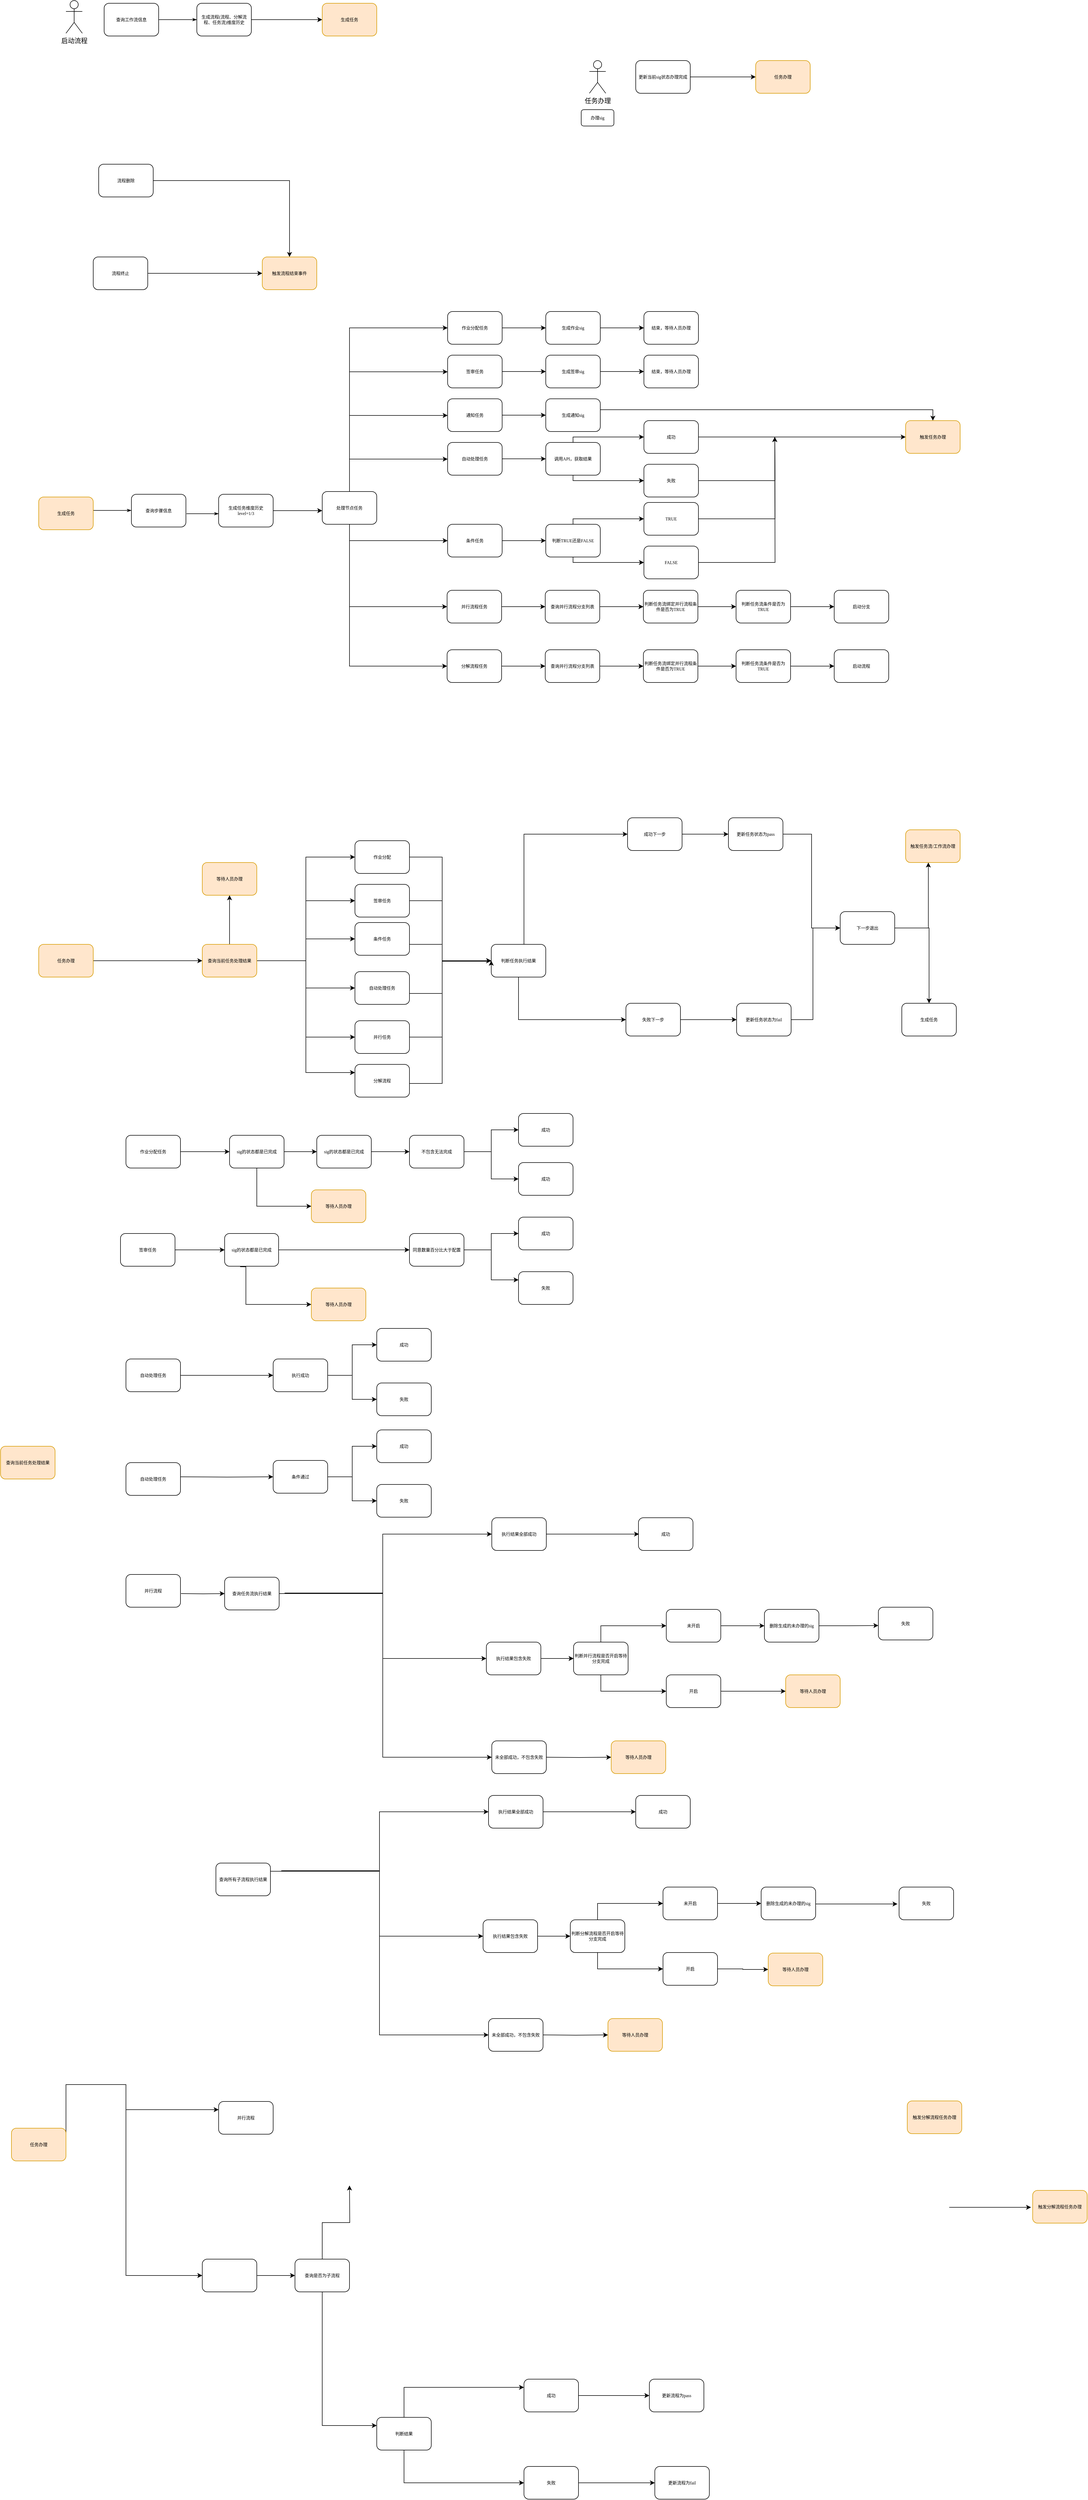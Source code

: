 <mxfile version="21.3.0" type="github">
  <diagram name="Page-1" id="74e2e168-ea6b-b213-b513-2b3c1d86103e">
    <mxGraphModel dx="1964" dy="1080" grid="1" gridSize="10" guides="1" tooltips="1" connect="1" arrows="1" fold="1" page="1" pageScale="1" pageWidth="1100" pageHeight="850" background="none" math="0" shadow="0">
      <root>
        <mxCell id="0" />
        <mxCell id="1" parent="0" />
        <mxCell id="Mo1ELPvoSkXUBXak0MwU-164" value="办理sig" style="rounded=1;whiteSpace=wrap;html=1;shadow=0;labelBackgroundColor=none;strokeWidth=1;fontFamily=Verdana;fontSize=8;align=center;" parent="1" vertex="1">
          <mxGeometry x="1235" y="380" width="60" height="30" as="geometry" />
        </mxCell>
        <mxCell id="Mo1ELPvoSkXUBXak0MwU-165" value="任务办理" style="shape=umlActor;verticalLabelPosition=bottom;verticalAlign=top;html=1;outlineConnect=0;" parent="1" vertex="1">
          <mxGeometry x="1250" y="290" width="30" height="60" as="geometry" />
        </mxCell>
        <mxCell id="Mo1ELPvoSkXUBXak0MwU-166" value="启动流程" style="shape=umlActor;verticalLabelPosition=bottom;verticalAlign=top;html=1;outlineConnect=0;" parent="1" vertex="1">
          <mxGeometry x="290" y="180" width="30" height="60" as="geometry" />
        </mxCell>
        <mxCell id="Mo1ELPvoSkXUBXak0MwU-205" value="并行流程" style="rounded=1;whiteSpace=wrap;html=1;shadow=0;labelBackgroundColor=none;strokeWidth=1;fontFamily=Verdana;fontSize=8;align=center;" parent="1" vertex="1">
          <mxGeometry x="570" y="4031" width="100" height="60" as="geometry" />
        </mxCell>
        <mxCell id="Mo1ELPvoSkXUBXak0MwU-212" value="查询工作流信息" style="rounded=1;whiteSpace=wrap;html=1;shadow=0;labelBackgroundColor=none;strokeWidth=1;fontFamily=Verdana;fontSize=8;align=center;" parent="1" vertex="1">
          <mxGeometry x="360" y="185" width="100" height="60" as="geometry" />
        </mxCell>
        <mxCell id="Cpj89J8UDJRiFhrv2RQw-533" style="edgeStyle=orthogonalEdgeStyle;rounded=0;orthogonalLoop=1;jettySize=auto;html=1;exitX=1;exitY=0.5;exitDx=0;exitDy=0;entryX=0;entryY=0.5;entryDx=0;entryDy=0;" edge="1" parent="1" source="Mo1ELPvoSkXUBXak0MwU-213" target="Cpj89J8UDJRiFhrv2RQw-532">
          <mxGeometry relative="1" as="geometry" />
        </mxCell>
        <mxCell id="Mo1ELPvoSkXUBXak0MwU-213" value="更新当前sig状态办理完成" style="rounded=1;whiteSpace=wrap;html=1;shadow=0;labelBackgroundColor=none;strokeWidth=1;fontFamily=Verdana;fontSize=8;align=center;" parent="1" vertex="1">
          <mxGeometry x="1335" y="290" width="100" height="60" as="geometry" />
        </mxCell>
        <mxCell id="Mo1ELPvoSkXUBXak0MwU-214" style="edgeStyle=orthogonalEdgeStyle;rounded=1;html=1;labelBackgroundColor=none;startArrow=none;startFill=0;startSize=5;endArrow=classicThin;endFill=1;endSize=5;jettySize=auto;orthogonalLoop=1;strokeWidth=1;fontFamily=Verdana;fontSize=8" parent="1" source="Mo1ELPvoSkXUBXak0MwU-212" target="Mo1ELPvoSkXUBXak0MwU-215" edge="1">
          <mxGeometry relative="1" as="geometry" />
        </mxCell>
        <mxCell id="Cpj89J8UDJRiFhrv2RQw-18" style="edgeStyle=orthogonalEdgeStyle;rounded=0;orthogonalLoop=1;jettySize=auto;html=1;exitX=1;exitY=0.5;exitDx=0;exitDy=0;entryX=0;entryY=0.5;entryDx=0;entryDy=0;" edge="1" parent="1" source="Mo1ELPvoSkXUBXak0MwU-215" target="Cpj89J8UDJRiFhrv2RQw-17">
          <mxGeometry relative="1" as="geometry" />
        </mxCell>
        <mxCell id="Mo1ELPvoSkXUBXak0MwU-215" value="生成流程(流程、分解流程、任务流)维度历史&lt;br&gt;" style="rounded=1;whiteSpace=wrap;html=1;shadow=0;labelBackgroundColor=none;strokeWidth=1;fontFamily=Verdana;fontSize=8;align=center;" parent="1" vertex="1">
          <mxGeometry x="530" y="185" width="100" height="60" as="geometry" />
        </mxCell>
        <mxCell id="Cpj89J8UDJRiFhrv2RQw-17" value="生成任务" style="rounded=1;whiteSpace=wrap;html=1;shadow=0;labelBackgroundColor=none;strokeWidth=1;fontFamily=Verdana;fontSize=8;align=center;fillColor=#ffe6cc;strokeColor=#d79b00;" vertex="1" parent="1">
          <mxGeometry x="760" y="185" width="100" height="60" as="geometry" />
        </mxCell>
        <mxCell id="Cpj89J8UDJRiFhrv2RQw-252" style="edgeStyle=orthogonalEdgeStyle;rounded=1;html=1;labelBackgroundColor=none;startArrow=none;startFill=0;startSize=5;endArrow=classicThin;endFill=1;endSize=5;jettySize=auto;orthogonalLoop=1;strokeWidth=1;fontFamily=Verdana;fontSize=8" edge="1" parent="1">
          <mxGeometry relative="1" as="geometry">
            <mxPoint x="340" y="1114.66" as="sourcePoint" />
            <mxPoint x="410" y="1114.66" as="targetPoint" />
          </mxGeometry>
        </mxCell>
        <mxCell id="Cpj89J8UDJRiFhrv2RQw-253" value="查询步骤信息" style="rounded=1;whiteSpace=wrap;html=1;shadow=0;labelBackgroundColor=none;strokeWidth=1;fontFamily=Verdana;fontSize=8;align=center;" vertex="1" parent="1">
          <mxGeometry x="410" y="1085" width="100" height="60" as="geometry" />
        </mxCell>
        <mxCell id="Cpj89J8UDJRiFhrv2RQw-254" value="生成任务维度历史&lt;br&gt;level=1/3" style="rounded=1;whiteSpace=wrap;html=1;shadow=0;labelBackgroundColor=none;strokeWidth=1;fontFamily=Verdana;fontSize=8;align=center;" vertex="1" parent="1">
          <mxGeometry x="570" y="1085" width="100" height="60" as="geometry" />
        </mxCell>
        <mxCell id="Cpj89J8UDJRiFhrv2RQw-255" value="" style="edgeStyle=orthogonalEdgeStyle;rounded=0;orthogonalLoop=1;jettySize=auto;html=1;exitX=0.5;exitY=0;exitDx=0;exitDy=0;entryX=0;entryY=0.5;entryDx=0;entryDy=0;" edge="1" parent="1" source="Cpj89J8UDJRiFhrv2RQw-258" target="Cpj89J8UDJRiFhrv2RQw-270">
          <mxGeometry relative="1" as="geometry">
            <mxPoint x="990" y="920" as="targetPoint" />
            <Array as="points">
              <mxPoint x="810" y="780" />
            </Array>
          </mxGeometry>
        </mxCell>
        <mxCell id="Cpj89J8UDJRiFhrv2RQw-256" style="edgeStyle=orthogonalEdgeStyle;rounded=0;orthogonalLoop=1;jettySize=auto;html=1;exitX=0.5;exitY=1;exitDx=0;exitDy=0;entryX=0;entryY=0.5;entryDx=0;entryDy=0;" edge="1" parent="1" source="Cpj89J8UDJRiFhrv2RQw-258" target="Cpj89J8UDJRiFhrv2RQw-321">
          <mxGeometry relative="1" as="geometry" />
        </mxCell>
        <mxCell id="Cpj89J8UDJRiFhrv2RQw-257" style="edgeStyle=orthogonalEdgeStyle;rounded=0;orthogonalLoop=1;jettySize=auto;html=1;exitX=0.5;exitY=1;exitDx=0;exitDy=0;entryX=0;entryY=0.5;entryDx=0;entryDy=0;" edge="1" parent="1" source="Cpj89J8UDJRiFhrv2RQw-258" target="Cpj89J8UDJRiFhrv2RQw-272">
          <mxGeometry relative="1" as="geometry" />
        </mxCell>
        <mxCell id="Cpj89J8UDJRiFhrv2RQw-258" value="处理节点任务" style="rounded=1;whiteSpace=wrap;html=1;shadow=0;labelBackgroundColor=none;strokeWidth=1;fontFamily=Verdana;fontSize=8;align=center;" vertex="1" parent="1">
          <mxGeometry x="760" y="1080" width="100" height="60" as="geometry" />
        </mxCell>
        <mxCell id="Cpj89J8UDJRiFhrv2RQw-259" style="edgeStyle=orthogonalEdgeStyle;rounded=1;html=1;labelBackgroundColor=none;startArrow=none;startFill=0;startSize=5;endArrow=classicThin;endFill=1;endSize=5;jettySize=auto;orthogonalLoop=1;strokeWidth=1;fontFamily=Verdana;fontSize=8;exitX=1.011;exitY=0.593;exitDx=0;exitDy=0;exitPerimeter=0;" edge="1" parent="1" source="Cpj89J8UDJRiFhrv2RQw-253" target="Cpj89J8UDJRiFhrv2RQw-254">
          <mxGeometry relative="1" as="geometry">
            <mxPoint x="350.0" y="1124.66" as="sourcePoint" />
            <mxPoint x="420.0" y="1124.66" as="targetPoint" />
            <Array as="points">
              <mxPoint x="550" y="1120" />
              <mxPoint x="550" y="1120" />
            </Array>
          </mxGeometry>
        </mxCell>
        <mxCell id="Cpj89J8UDJRiFhrv2RQw-260" value="" style="edgeStyle=orthogonalEdgeStyle;rounded=0;orthogonalLoop=1;jettySize=auto;html=1;" edge="1" parent="1" source="Cpj89J8UDJRiFhrv2RQw-254" target="Cpj89J8UDJRiFhrv2RQw-258">
          <mxGeometry relative="1" as="geometry">
            <Array as="points">
              <mxPoint x="710" y="1115" />
              <mxPoint x="710" y="1115" />
            </Array>
          </mxGeometry>
        </mxCell>
        <mxCell id="Cpj89J8UDJRiFhrv2RQw-261" value="" style="edgeStyle=orthogonalEdgeStyle;rounded=0;orthogonalLoop=1;jettySize=auto;html=1;" edge="1" parent="1">
          <mxGeometry relative="1" as="geometry">
            <mxPoint x="810" y="939.5" as="sourcePoint" />
            <mxPoint x="990" y="940.5" as="targetPoint" />
            <Array as="points">
              <mxPoint x="810" y="940.5" />
              <mxPoint x="990" y="940.5" />
            </Array>
          </mxGeometry>
        </mxCell>
        <mxCell id="Cpj89J8UDJRiFhrv2RQw-262" value="" style="edgeStyle=orthogonalEdgeStyle;rounded=0;orthogonalLoop=1;jettySize=auto;html=1;entryX=0;entryY=0.5;entryDx=0;entryDy=0;" edge="1" parent="1" target="Cpj89J8UDJRiFhrv2RQw-274">
          <mxGeometry relative="1" as="geometry">
            <mxPoint x="810" y="1220" as="sourcePoint" />
            <mxPoint x="970" y="1220" as="targetPoint" />
            <Array as="points">
              <mxPoint x="810" y="1170" />
            </Array>
          </mxGeometry>
        </mxCell>
        <mxCell id="Cpj89J8UDJRiFhrv2RQw-263" value="" style="edgeStyle=orthogonalEdgeStyle;rounded=0;orthogonalLoop=1;jettySize=auto;html=1;" edge="1" parent="1" source="Cpj89J8UDJRiFhrv2RQw-264">
          <mxGeometry relative="1" as="geometry">
            <mxPoint x="1170" y="1020" as="targetPoint" />
          </mxGeometry>
        </mxCell>
        <mxCell id="Cpj89J8UDJRiFhrv2RQw-264" value="自动处理任务" style="rounded=1;whiteSpace=wrap;html=1;shadow=0;labelBackgroundColor=none;strokeWidth=1;fontFamily=Verdana;fontSize=8;align=center;" vertex="1" parent="1">
          <mxGeometry x="990" y="990" width="100" height="60" as="geometry" />
        </mxCell>
        <mxCell id="Cpj89J8UDJRiFhrv2RQw-265" value="" style="edgeStyle=orthogonalEdgeStyle;rounded=0;orthogonalLoop=1;jettySize=auto;html=1;" edge="1" parent="1" source="Cpj89J8UDJRiFhrv2RQw-266" target="Cpj89J8UDJRiFhrv2RQw-280">
          <mxGeometry relative="1" as="geometry" />
        </mxCell>
        <mxCell id="Cpj89J8UDJRiFhrv2RQw-266" value="通知任务" style="rounded=1;whiteSpace=wrap;html=1;shadow=0;labelBackgroundColor=none;strokeWidth=1;fontFamily=Verdana;fontSize=8;align=center;" vertex="1" parent="1">
          <mxGeometry x="990" y="910" width="100" height="60" as="geometry" />
        </mxCell>
        <mxCell id="Cpj89J8UDJRiFhrv2RQw-267" value="" style="edgeStyle=orthogonalEdgeStyle;rounded=0;orthogonalLoop=1;jettySize=auto;html=1;" edge="1" parent="1" source="Cpj89J8UDJRiFhrv2RQw-268" target="Cpj89J8UDJRiFhrv2RQw-278">
          <mxGeometry relative="1" as="geometry" />
        </mxCell>
        <mxCell id="Cpj89J8UDJRiFhrv2RQw-268" value="签审任务" style="rounded=1;whiteSpace=wrap;html=1;shadow=0;labelBackgroundColor=none;strokeWidth=1;fontFamily=Verdana;fontSize=8;align=center;" vertex="1" parent="1">
          <mxGeometry x="990" y="830" width="100" height="60" as="geometry" />
        </mxCell>
        <mxCell id="Cpj89J8UDJRiFhrv2RQw-269" value="" style="edgeStyle=orthogonalEdgeStyle;rounded=0;orthogonalLoop=1;jettySize=auto;html=1;" edge="1" parent="1" source="Cpj89J8UDJRiFhrv2RQw-270" target="Cpj89J8UDJRiFhrv2RQw-276">
          <mxGeometry relative="1" as="geometry" />
        </mxCell>
        <mxCell id="Cpj89J8UDJRiFhrv2RQw-270" value="作业分配任务" style="rounded=1;whiteSpace=wrap;html=1;shadow=0;labelBackgroundColor=none;strokeWidth=1;fontFamily=Verdana;fontSize=8;align=center;" vertex="1" parent="1">
          <mxGeometry x="990" y="750" width="100" height="60" as="geometry" />
        </mxCell>
        <mxCell id="Cpj89J8UDJRiFhrv2RQw-271" value="" style="edgeStyle=orthogonalEdgeStyle;rounded=0;orthogonalLoop=1;jettySize=auto;html=1;" edge="1" parent="1" source="Cpj89J8UDJRiFhrv2RQw-272" target="Cpj89J8UDJRiFhrv2RQw-284">
          <mxGeometry relative="1" as="geometry" />
        </mxCell>
        <mxCell id="Cpj89J8UDJRiFhrv2RQw-272" value="并行流程任务" style="rounded=1;whiteSpace=wrap;html=1;shadow=0;labelBackgroundColor=none;strokeWidth=1;fontFamily=Verdana;fontSize=8;align=center;" vertex="1" parent="1">
          <mxGeometry x="989" y="1261" width="100" height="60" as="geometry" />
        </mxCell>
        <mxCell id="Cpj89J8UDJRiFhrv2RQw-273" value="" style="edgeStyle=orthogonalEdgeStyle;rounded=0;orthogonalLoop=1;jettySize=auto;html=1;" edge="1" parent="1" source="Cpj89J8UDJRiFhrv2RQw-274" target="Cpj89J8UDJRiFhrv2RQw-282">
          <mxGeometry relative="1" as="geometry" />
        </mxCell>
        <mxCell id="Cpj89J8UDJRiFhrv2RQw-274" value="条件任务" style="rounded=1;whiteSpace=wrap;html=1;shadow=0;labelBackgroundColor=none;strokeWidth=1;fontFamily=Verdana;fontSize=8;align=center;" vertex="1" parent="1">
          <mxGeometry x="990" y="1140" width="100" height="60" as="geometry" />
        </mxCell>
        <mxCell id="Cpj89J8UDJRiFhrv2RQw-275" value="" style="edgeStyle=orthogonalEdgeStyle;rounded=0;orthogonalLoop=1;jettySize=auto;html=1;" edge="1" parent="1" source="Cpj89J8UDJRiFhrv2RQw-276" target="Cpj89J8UDJRiFhrv2RQw-291">
          <mxGeometry relative="1" as="geometry" />
        </mxCell>
        <mxCell id="Cpj89J8UDJRiFhrv2RQw-276" value="生成作业sig" style="rounded=1;whiteSpace=wrap;html=1;shadow=0;labelBackgroundColor=none;strokeWidth=1;fontFamily=Verdana;fontSize=8;align=center;" vertex="1" parent="1">
          <mxGeometry x="1170" y="750" width="100" height="60" as="geometry" />
        </mxCell>
        <mxCell id="Cpj89J8UDJRiFhrv2RQw-277" value="" style="edgeStyle=orthogonalEdgeStyle;rounded=0;orthogonalLoop=1;jettySize=auto;html=1;" edge="1" parent="1" source="Cpj89J8UDJRiFhrv2RQw-278" target="Cpj89J8UDJRiFhrv2RQw-292">
          <mxGeometry relative="1" as="geometry" />
        </mxCell>
        <mxCell id="Cpj89J8UDJRiFhrv2RQw-278" value="生成签审sig" style="rounded=1;whiteSpace=wrap;html=1;shadow=0;labelBackgroundColor=none;strokeWidth=1;fontFamily=Verdana;fontSize=8;align=center;" vertex="1" parent="1">
          <mxGeometry x="1170" y="830" width="100" height="60" as="geometry" />
        </mxCell>
        <mxCell id="Cpj89J8UDJRiFhrv2RQw-536" style="edgeStyle=orthogonalEdgeStyle;rounded=0;orthogonalLoop=1;jettySize=auto;html=1;exitX=1;exitY=0.5;exitDx=0;exitDy=0;entryX=0.5;entryY=0;entryDx=0;entryDy=0;" edge="1" parent="1" source="Cpj89J8UDJRiFhrv2RQw-280" target="Cpj89J8UDJRiFhrv2RQw-535">
          <mxGeometry relative="1" as="geometry">
            <mxPoint x="1730" y="880" as="targetPoint" />
            <Array as="points">
              <mxPoint x="1270" y="930" />
              <mxPoint x="1880" y="930" />
            </Array>
          </mxGeometry>
        </mxCell>
        <mxCell id="Cpj89J8UDJRiFhrv2RQw-280" value="生成通知sig" style="rounded=1;whiteSpace=wrap;html=1;shadow=0;labelBackgroundColor=none;strokeWidth=1;fontFamily=Verdana;fontSize=8;align=center;" vertex="1" parent="1">
          <mxGeometry x="1170" y="910" width="100" height="60" as="geometry" />
        </mxCell>
        <mxCell id="Cpj89J8UDJRiFhrv2RQw-281" value="" style="edgeStyle=orthogonalEdgeStyle;rounded=0;orthogonalLoop=1;jettySize=auto;html=1;" edge="1" parent="1" source="Cpj89J8UDJRiFhrv2RQw-282" target="Cpj89J8UDJRiFhrv2RQw-298">
          <mxGeometry relative="1" as="geometry">
            <Array as="points">
              <mxPoint x="1220" y="1130" />
            </Array>
          </mxGeometry>
        </mxCell>
        <mxCell id="Cpj89J8UDJRiFhrv2RQw-282" value="判断TRUE还是FALSE" style="rounded=1;whiteSpace=wrap;html=1;shadow=0;labelBackgroundColor=none;strokeWidth=1;fontFamily=Verdana;fontSize=8;align=center;" vertex="1" parent="1">
          <mxGeometry x="1170" y="1140" width="100" height="60" as="geometry" />
        </mxCell>
        <mxCell id="Cpj89J8UDJRiFhrv2RQw-283" value="" style="edgeStyle=orthogonalEdgeStyle;rounded=0;orthogonalLoop=1;jettySize=auto;html=1;" edge="1" parent="1" source="Cpj89J8UDJRiFhrv2RQw-284" target="Cpj89J8UDJRiFhrv2RQw-287">
          <mxGeometry relative="1" as="geometry" />
        </mxCell>
        <mxCell id="Cpj89J8UDJRiFhrv2RQw-284" value="查询并行流程分支列表" style="rounded=1;whiteSpace=wrap;html=1;shadow=0;labelBackgroundColor=none;strokeWidth=1;fontFamily=Verdana;fontSize=8;align=center;" vertex="1" parent="1">
          <mxGeometry x="1169" y="1261" width="100" height="60" as="geometry" />
        </mxCell>
        <mxCell id="Cpj89J8UDJRiFhrv2RQw-285" value="" style="edgeStyle=orthogonalEdgeStyle;rounded=0;orthogonalLoop=1;jettySize=auto;html=1;" edge="1" parent="1">
          <mxGeometry relative="1" as="geometry">
            <mxPoint x="810" y="859.5" as="sourcePoint" />
            <mxPoint x="990" y="860.5" as="targetPoint" />
            <Array as="points">
              <mxPoint x="810" y="860.5" />
            </Array>
          </mxGeometry>
        </mxCell>
        <mxCell id="Cpj89J8UDJRiFhrv2RQw-286" value="" style="edgeStyle=orthogonalEdgeStyle;rounded=0;orthogonalLoop=1;jettySize=auto;html=1;" edge="1" parent="1" source="Cpj89J8UDJRiFhrv2RQw-287" target="Cpj89J8UDJRiFhrv2RQw-289">
          <mxGeometry relative="1" as="geometry" />
        </mxCell>
        <mxCell id="Cpj89J8UDJRiFhrv2RQw-287" value="判断任务流绑定并行流程条件是否为TRUE" style="rounded=1;whiteSpace=wrap;html=1;shadow=0;labelBackgroundColor=none;strokeWidth=1;fontFamily=Verdana;fontSize=8;align=center;" vertex="1" parent="1">
          <mxGeometry x="1349" y="1261" width="100" height="60" as="geometry" />
        </mxCell>
        <mxCell id="Cpj89J8UDJRiFhrv2RQw-288" value="" style="edgeStyle=orthogonalEdgeStyle;rounded=0;orthogonalLoop=1;jettySize=auto;html=1;" edge="1" parent="1" source="Cpj89J8UDJRiFhrv2RQw-289" target="Cpj89J8UDJRiFhrv2RQw-290">
          <mxGeometry relative="1" as="geometry" />
        </mxCell>
        <mxCell id="Cpj89J8UDJRiFhrv2RQw-289" value="判断任务流条件是否为TRUE" style="rounded=1;whiteSpace=wrap;html=1;shadow=0;labelBackgroundColor=none;strokeWidth=1;fontFamily=Verdana;fontSize=8;align=center;" vertex="1" parent="1">
          <mxGeometry x="1519" y="1261" width="100" height="60" as="geometry" />
        </mxCell>
        <mxCell id="Cpj89J8UDJRiFhrv2RQw-290" value="启动分支" style="rounded=1;whiteSpace=wrap;html=1;shadow=0;labelBackgroundColor=none;strokeWidth=1;fontFamily=Verdana;fontSize=8;align=center;" vertex="1" parent="1">
          <mxGeometry x="1699" y="1261" width="100" height="60" as="geometry" />
        </mxCell>
        <mxCell id="Cpj89J8UDJRiFhrv2RQw-291" value="结束，等待人员办理" style="rounded=1;whiteSpace=wrap;html=1;shadow=0;labelBackgroundColor=none;strokeWidth=1;fontFamily=Verdana;fontSize=8;align=center;" vertex="1" parent="1">
          <mxGeometry x="1350" y="750" width="100" height="60" as="geometry" />
        </mxCell>
        <mxCell id="Cpj89J8UDJRiFhrv2RQw-292" value="结束，等待人员办理" style="rounded=1;whiteSpace=wrap;html=1;shadow=0;labelBackgroundColor=none;strokeWidth=1;fontFamily=Verdana;fontSize=8;align=center;" vertex="1" parent="1">
          <mxGeometry x="1350" y="830" width="100" height="60" as="geometry" />
        </mxCell>
        <mxCell id="Cpj89J8UDJRiFhrv2RQw-295" value="调用API，获取结果" style="rounded=1;whiteSpace=wrap;html=1;shadow=0;labelBackgroundColor=none;strokeWidth=1;fontFamily=Verdana;fontSize=8;align=center;" vertex="1" parent="1">
          <mxGeometry x="1170" y="990" width="100" height="60" as="geometry" />
        </mxCell>
        <mxCell id="Cpj89J8UDJRiFhrv2RQw-296" value="" style="edgeStyle=orthogonalEdgeStyle;rounded=0;orthogonalLoop=1;jettySize=auto;html=1;exitX=0.5;exitY=1;exitDx=0;exitDy=0;entryX=0;entryY=0.5;entryDx=0;entryDy=0;" edge="1" parent="1" source="Cpj89J8UDJRiFhrv2RQw-282" target="Cpj89J8UDJRiFhrv2RQw-307">
          <mxGeometry relative="1" as="geometry">
            <Array as="points">
              <mxPoint x="1220" y="1210" />
              <mxPoint x="1350" y="1210" />
            </Array>
          </mxGeometry>
        </mxCell>
        <mxCell id="Cpj89J8UDJRiFhrv2RQw-544" style="edgeStyle=orthogonalEdgeStyle;rounded=0;orthogonalLoop=1;jettySize=auto;html=1;exitX=1;exitY=0.5;exitDx=0;exitDy=0;" edge="1" parent="1" source="Cpj89J8UDJRiFhrv2RQw-298">
          <mxGeometry relative="1" as="geometry">
            <mxPoint x="1590" y="980" as="targetPoint" />
          </mxGeometry>
        </mxCell>
        <mxCell id="Cpj89J8UDJRiFhrv2RQw-298" value="TRUE" style="rounded=1;whiteSpace=wrap;html=1;shadow=0;labelBackgroundColor=none;strokeWidth=1;fontFamily=Verdana;fontSize=8;align=center;" vertex="1" parent="1">
          <mxGeometry x="1350" y="1100" width="100" height="60" as="geometry" />
        </mxCell>
        <mxCell id="Cpj89J8UDJRiFhrv2RQw-305" value="" style="edgeStyle=orthogonalEdgeStyle;rounded=0;orthogonalLoop=1;jettySize=auto;html=1;" edge="1" parent="1">
          <mxGeometry relative="1" as="geometry">
            <mxPoint x="810" y="1019.5" as="sourcePoint" />
            <mxPoint x="990" y="1020.5" as="targetPoint" />
            <Array as="points">
              <mxPoint x="810" y="1020.5" />
              <mxPoint x="990" y="1020.5" />
            </Array>
          </mxGeometry>
        </mxCell>
        <mxCell id="Cpj89J8UDJRiFhrv2RQw-545" style="edgeStyle=orthogonalEdgeStyle;rounded=0;orthogonalLoop=1;jettySize=auto;html=1;exitX=1;exitY=0.5;exitDx=0;exitDy=0;" edge="1" parent="1" source="Cpj89J8UDJRiFhrv2RQw-307">
          <mxGeometry relative="1" as="geometry">
            <mxPoint x="1590" y="980" as="targetPoint" />
          </mxGeometry>
        </mxCell>
        <mxCell id="Cpj89J8UDJRiFhrv2RQw-307" value="FALSE" style="rounded=1;whiteSpace=wrap;html=1;shadow=0;labelBackgroundColor=none;strokeWidth=1;fontFamily=Verdana;fontSize=8;align=center;" vertex="1" parent="1">
          <mxGeometry x="1350" y="1180" width="100" height="60" as="geometry" />
        </mxCell>
        <mxCell id="Cpj89J8UDJRiFhrv2RQw-319" value="生成任务" style="rounded=1;whiteSpace=wrap;html=1;shadow=0;labelBackgroundColor=none;strokeWidth=1;fontFamily=Verdana;fontSize=8;align=center;fillColor=#ffe6cc;strokeColor=#d79b00;" vertex="1" parent="1">
          <mxGeometry x="240" y="1090" width="100" height="60" as="geometry" />
        </mxCell>
        <mxCell id="Cpj89J8UDJRiFhrv2RQw-320" value="" style="edgeStyle=orthogonalEdgeStyle;rounded=0;orthogonalLoop=1;jettySize=auto;html=1;" edge="1" parent="1" source="Cpj89J8UDJRiFhrv2RQw-321" target="Cpj89J8UDJRiFhrv2RQw-323">
          <mxGeometry relative="1" as="geometry" />
        </mxCell>
        <mxCell id="Cpj89J8UDJRiFhrv2RQw-321" value="分解流程任务" style="rounded=1;whiteSpace=wrap;html=1;shadow=0;labelBackgroundColor=none;strokeWidth=1;fontFamily=Verdana;fontSize=8;align=center;" vertex="1" parent="1">
          <mxGeometry x="989" y="1370" width="100" height="60" as="geometry" />
        </mxCell>
        <mxCell id="Cpj89J8UDJRiFhrv2RQw-322" value="" style="edgeStyle=orthogonalEdgeStyle;rounded=0;orthogonalLoop=1;jettySize=auto;html=1;" edge="1" parent="1" source="Cpj89J8UDJRiFhrv2RQw-323" target="Cpj89J8UDJRiFhrv2RQw-325">
          <mxGeometry relative="1" as="geometry" />
        </mxCell>
        <mxCell id="Cpj89J8UDJRiFhrv2RQw-323" value="查询并行流程分支列表" style="rounded=1;whiteSpace=wrap;html=1;shadow=0;labelBackgroundColor=none;strokeWidth=1;fontFamily=Verdana;fontSize=8;align=center;" vertex="1" parent="1">
          <mxGeometry x="1169" y="1370" width="100" height="60" as="geometry" />
        </mxCell>
        <mxCell id="Cpj89J8UDJRiFhrv2RQw-324" value="" style="edgeStyle=orthogonalEdgeStyle;rounded=0;orthogonalLoop=1;jettySize=auto;html=1;" edge="1" parent="1" source="Cpj89J8UDJRiFhrv2RQw-325" target="Cpj89J8UDJRiFhrv2RQw-327">
          <mxGeometry relative="1" as="geometry" />
        </mxCell>
        <mxCell id="Cpj89J8UDJRiFhrv2RQw-325" value="判断任务流绑定并行流程条件是否为TRUE" style="rounded=1;whiteSpace=wrap;html=1;shadow=0;labelBackgroundColor=none;strokeWidth=1;fontFamily=Verdana;fontSize=8;align=center;" vertex="1" parent="1">
          <mxGeometry x="1349" y="1370" width="100" height="60" as="geometry" />
        </mxCell>
        <mxCell id="Cpj89J8UDJRiFhrv2RQw-326" value="" style="edgeStyle=orthogonalEdgeStyle;rounded=0;orthogonalLoop=1;jettySize=auto;html=1;" edge="1" parent="1" source="Cpj89J8UDJRiFhrv2RQw-327" target="Cpj89J8UDJRiFhrv2RQw-328">
          <mxGeometry relative="1" as="geometry" />
        </mxCell>
        <mxCell id="Cpj89J8UDJRiFhrv2RQw-327" value="判断任务流条件是否为TRUE" style="rounded=1;whiteSpace=wrap;html=1;shadow=0;labelBackgroundColor=none;strokeWidth=1;fontFamily=Verdana;fontSize=8;align=center;" vertex="1" parent="1">
          <mxGeometry x="1519" y="1370" width="100" height="60" as="geometry" />
        </mxCell>
        <mxCell id="Cpj89J8UDJRiFhrv2RQw-328" value="启动流程" style="rounded=1;whiteSpace=wrap;html=1;shadow=0;labelBackgroundColor=none;strokeWidth=1;fontFamily=Verdana;fontSize=8;align=center;" vertex="1" parent="1">
          <mxGeometry x="1699" y="1370" width="100" height="60" as="geometry" />
        </mxCell>
        <mxCell id="Cpj89J8UDJRiFhrv2RQw-334" style="edgeStyle=orthogonalEdgeStyle;rounded=0;orthogonalLoop=1;jettySize=auto;html=1;exitX=1;exitY=0.5;exitDx=0;exitDy=0;entryX=0;entryY=0.25;entryDx=0;entryDy=0;" edge="1" parent="1" source="Cpj89J8UDJRiFhrv2RQw-329" target="Mo1ELPvoSkXUBXak0MwU-205">
          <mxGeometry relative="1" as="geometry">
            <Array as="points">
              <mxPoint x="290" y="4000" />
              <mxPoint x="400" y="4000" />
              <mxPoint x="400" y="4046" />
            </Array>
          </mxGeometry>
        </mxCell>
        <mxCell id="Cpj89J8UDJRiFhrv2RQw-368" style="edgeStyle=orthogonalEdgeStyle;rounded=0;orthogonalLoop=1;jettySize=auto;html=1;exitX=1;exitY=0.5;exitDx=0;exitDy=0;entryX=0;entryY=0.5;entryDx=0;entryDy=0;" edge="1" parent="1" source="Cpj89J8UDJRiFhrv2RQw-329" target="Cpj89J8UDJRiFhrv2RQw-351">
          <mxGeometry relative="1" as="geometry">
            <Array as="points">
              <mxPoint x="290" y="4000" />
              <mxPoint x="400" y="4000" />
              <mxPoint x="400" y="4350" />
            </Array>
          </mxGeometry>
        </mxCell>
        <mxCell id="Cpj89J8UDJRiFhrv2RQw-329" value="任务办理" style="rounded=1;whiteSpace=wrap;html=1;shadow=0;labelBackgroundColor=none;strokeWidth=1;fontFamily=Verdana;fontSize=8;align=center;fillColor=#ffe6cc;strokeColor=#d79b00;" vertex="1" parent="1">
          <mxGeometry x="190" y="4080" width="100" height="60" as="geometry" />
        </mxCell>
        <mxCell id="Cpj89J8UDJRiFhrv2RQw-440" style="edgeStyle=orthogonalEdgeStyle;rounded=0;orthogonalLoop=1;jettySize=auto;html=1;exitX=1;exitY=0.5;exitDx=0;exitDy=0;" edge="1" parent="1" source="Cpj89J8UDJRiFhrv2RQw-351" target="Cpj89J8UDJRiFhrv2RQw-439">
          <mxGeometry relative="1" as="geometry" />
        </mxCell>
        <mxCell id="Cpj89J8UDJRiFhrv2RQw-351" value="" style="rounded=1;whiteSpace=wrap;html=1;shadow=0;labelBackgroundColor=none;strokeWidth=1;fontFamily=Verdana;fontSize=8;align=center;" vertex="1" parent="1">
          <mxGeometry x="540" y="4320" width="100" height="60" as="geometry" />
        </mxCell>
        <mxCell id="Cpj89J8UDJRiFhrv2RQw-369" value="判断任务执行结果" style="rounded=1;whiteSpace=wrap;html=1;shadow=0;labelBackgroundColor=none;strokeWidth=1;fontFamily=Verdana;fontSize=8;align=center;" vertex="1" parent="1">
          <mxGeometry x="1070" y="1910" width="100" height="60" as="geometry" />
        </mxCell>
        <mxCell id="Cpj89J8UDJRiFhrv2RQw-370" style="edgeStyle=orthogonalEdgeStyle;rounded=0;orthogonalLoop=1;jettySize=auto;html=1;exitX=1;exitY=0.5;exitDx=0;exitDy=0;entryX=0;entryY=0.5;entryDx=0;entryDy=0;" edge="1" parent="1" source="Cpj89J8UDJRiFhrv2RQw-372" target="Cpj89J8UDJRiFhrv2RQw-382">
          <mxGeometry relative="1" as="geometry">
            <mxPoint x="1510" y="1708" as="targetPoint" />
          </mxGeometry>
        </mxCell>
        <mxCell id="Cpj89J8UDJRiFhrv2RQw-372" value="成功下一步" style="rounded=1;whiteSpace=wrap;html=1;shadow=0;labelBackgroundColor=none;strokeWidth=1;fontFamily=Verdana;fontSize=8;align=center;" vertex="1" parent="1">
          <mxGeometry x="1320" y="1678" width="100" height="60" as="geometry" />
        </mxCell>
        <mxCell id="Cpj89J8UDJRiFhrv2RQw-375" value="失败下一步" style="rounded=1;whiteSpace=wrap;html=1;shadow=0;labelBackgroundColor=none;strokeWidth=1;fontFamily=Verdana;fontSize=8;align=center;" vertex="1" parent="1">
          <mxGeometry x="1317" y="2018" width="100" height="60" as="geometry" />
        </mxCell>
        <mxCell id="Cpj89J8UDJRiFhrv2RQw-377" value="" style="edgeStyle=orthogonalEdgeStyle;rounded=0;orthogonalLoop=1;jettySize=auto;html=1;" edge="1" parent="1" source="Cpj89J8UDJRiFhrv2RQw-369" target="Cpj89J8UDJRiFhrv2RQw-372">
          <mxGeometry relative="1" as="geometry">
            <Array as="points">
              <mxPoint x="1130" y="1708" />
            </Array>
          </mxGeometry>
        </mxCell>
        <mxCell id="Cpj89J8UDJRiFhrv2RQw-378" value="" style="edgeStyle=orthogonalEdgeStyle;rounded=0;orthogonalLoop=1;jettySize=auto;html=1;" edge="1" parent="1" source="Cpj89J8UDJRiFhrv2RQw-369" target="Cpj89J8UDJRiFhrv2RQw-375">
          <mxGeometry relative="1" as="geometry">
            <Array as="points">
              <mxPoint x="1120" y="2048" />
            </Array>
          </mxGeometry>
        </mxCell>
        <mxCell id="Cpj89J8UDJRiFhrv2RQw-593" style="edgeStyle=orthogonalEdgeStyle;rounded=0;orthogonalLoop=1;jettySize=auto;html=1;exitX=1;exitY=0.5;exitDx=0;exitDy=0;entryX=0;entryY=0.5;entryDx=0;entryDy=0;" edge="1" parent="1" source="Cpj89J8UDJRiFhrv2RQw-382" target="Cpj89J8UDJRiFhrv2RQw-592">
          <mxGeometry relative="1" as="geometry" />
        </mxCell>
        <mxCell id="Cpj89J8UDJRiFhrv2RQw-382" value="更新任务状态为pass" style="rounded=1;whiteSpace=wrap;html=1;shadow=0;labelBackgroundColor=none;strokeWidth=1;fontFamily=Verdana;fontSize=8;align=center;" vertex="1" parent="1">
          <mxGeometry x="1505" y="1678" width="100" height="60" as="geometry" />
        </mxCell>
        <mxCell id="Cpj89J8UDJRiFhrv2RQw-387" value="生成任务" style="rounded=1;whiteSpace=wrap;html=1;shadow=0;labelBackgroundColor=none;strokeWidth=1;fontFamily=Verdana;fontSize=8;align=center;" vertex="1" parent="1">
          <mxGeometry x="1823" y="2018" width="100" height="60" as="geometry" />
        </mxCell>
        <mxCell id="Cpj89J8UDJRiFhrv2RQw-391" style="edgeStyle=orthogonalEdgeStyle;rounded=0;orthogonalLoop=1;jettySize=auto;html=1;exitX=1;exitY=0.5;exitDx=0;exitDy=0;entryX=0;entryY=0.5;entryDx=0;entryDy=0;" edge="1" parent="1" target="Cpj89J8UDJRiFhrv2RQw-394" source="Cpj89J8UDJRiFhrv2RQw-375">
          <mxGeometry relative="1" as="geometry">
            <mxPoint x="1472" y="2048" as="targetPoint" />
            <mxPoint x="1382" y="2048" as="sourcePoint" />
          </mxGeometry>
        </mxCell>
        <mxCell id="Cpj89J8UDJRiFhrv2RQw-594" style="edgeStyle=orthogonalEdgeStyle;rounded=0;orthogonalLoop=1;jettySize=auto;html=1;exitX=1;exitY=0.5;exitDx=0;exitDy=0;entryX=0;entryY=0.5;entryDx=0;entryDy=0;" edge="1" parent="1" source="Cpj89J8UDJRiFhrv2RQw-394" target="Cpj89J8UDJRiFhrv2RQw-592">
          <mxGeometry relative="1" as="geometry">
            <mxPoint x="1670" y="1870" as="targetPoint" />
            <Array as="points">
              <mxPoint x="1660" y="2048" />
              <mxPoint x="1660" y="1880" />
            </Array>
          </mxGeometry>
        </mxCell>
        <mxCell id="Cpj89J8UDJRiFhrv2RQw-394" value="更新任务状态为fail" style="rounded=1;whiteSpace=wrap;html=1;shadow=0;labelBackgroundColor=none;strokeWidth=1;fontFamily=Verdana;fontSize=8;align=center;" vertex="1" parent="1">
          <mxGeometry x="1520" y="2018" width="100" height="60" as="geometry" />
        </mxCell>
        <mxCell id="Cpj89J8UDJRiFhrv2RQw-400" style="edgeStyle=orthogonalEdgeStyle;rounded=0;orthogonalLoop=1;jettySize=auto;html=1;exitX=1;exitY=0.5;exitDx=0;exitDy=0;" edge="1" parent="1">
          <mxGeometry relative="1" as="geometry">
            <mxPoint x="1815" y="3669" as="targetPoint" />
            <mxPoint x="1665" y="3669" as="sourcePoint" />
          </mxGeometry>
        </mxCell>
        <mxCell id="Cpj89J8UDJRiFhrv2RQw-401" value="失败" style="rounded=1;whiteSpace=wrap;html=1;shadow=0;labelBackgroundColor=none;strokeWidth=1;fontFamily=Verdana;fontSize=8;align=center;fillStyle=auto;" vertex="1" parent="1">
          <mxGeometry x="1818" y="3638" width="100" height="60" as="geometry" />
        </mxCell>
        <mxCell id="Cpj89J8UDJRiFhrv2RQw-427" style="edgeStyle=orthogonalEdgeStyle;rounded=0;orthogonalLoop=1;jettySize=auto;html=1;exitX=0.5;exitY=0;exitDx=0;exitDy=0;" edge="1" parent="1" source="Cpj89J8UDJRiFhrv2RQw-423" target="Cpj89J8UDJRiFhrv2RQw-426">
          <mxGeometry relative="1" as="geometry" />
        </mxCell>
        <mxCell id="Cpj89J8UDJRiFhrv2RQw-571" style="edgeStyle=orthogonalEdgeStyle;rounded=0;orthogonalLoop=1;jettySize=auto;html=1;exitX=1;exitY=0.5;exitDx=0;exitDy=0;entryX=0;entryY=0.5;entryDx=0;entryDy=0;" edge="1" parent="1" source="Cpj89J8UDJRiFhrv2RQw-423" target="Cpj89J8UDJRiFhrv2RQw-570">
          <mxGeometry relative="1" as="geometry" />
        </mxCell>
        <mxCell id="Cpj89J8UDJRiFhrv2RQw-578" style="edgeStyle=orthogonalEdgeStyle;rounded=0;orthogonalLoop=1;jettySize=auto;html=1;exitX=1;exitY=0.5;exitDx=0;exitDy=0;entryX=0;entryY=0.5;entryDx=0;entryDy=0;" edge="1" parent="1" source="Cpj89J8UDJRiFhrv2RQw-423" target="Cpj89J8UDJRiFhrv2RQw-572">
          <mxGeometry relative="1" as="geometry" />
        </mxCell>
        <mxCell id="Cpj89J8UDJRiFhrv2RQw-579" style="edgeStyle=orthogonalEdgeStyle;rounded=0;orthogonalLoop=1;jettySize=auto;html=1;exitX=1;exitY=0.5;exitDx=0;exitDy=0;entryX=0;entryY=0.5;entryDx=0;entryDy=0;" edge="1" parent="1" source="Cpj89J8UDJRiFhrv2RQw-423" target="Cpj89J8UDJRiFhrv2RQw-573">
          <mxGeometry relative="1" as="geometry" />
        </mxCell>
        <mxCell id="Cpj89J8UDJRiFhrv2RQw-580" style="edgeStyle=orthogonalEdgeStyle;rounded=0;orthogonalLoop=1;jettySize=auto;html=1;exitX=1;exitY=0.5;exitDx=0;exitDy=0;entryX=0;entryY=0.5;entryDx=0;entryDy=0;" edge="1" parent="1" source="Cpj89J8UDJRiFhrv2RQw-423" target="Cpj89J8UDJRiFhrv2RQw-574">
          <mxGeometry relative="1" as="geometry" />
        </mxCell>
        <mxCell id="Cpj89J8UDJRiFhrv2RQw-581" style="edgeStyle=orthogonalEdgeStyle;rounded=0;orthogonalLoop=1;jettySize=auto;html=1;exitX=1;exitY=0.5;exitDx=0;exitDy=0;entryX=0;entryY=0.5;entryDx=0;entryDy=0;" edge="1" parent="1" source="Cpj89J8UDJRiFhrv2RQw-423" target="Cpj89J8UDJRiFhrv2RQw-575">
          <mxGeometry relative="1" as="geometry" />
        </mxCell>
        <mxCell id="Cpj89J8UDJRiFhrv2RQw-582" style="edgeStyle=orthogonalEdgeStyle;rounded=0;orthogonalLoop=1;jettySize=auto;html=1;exitX=1;exitY=0.5;exitDx=0;exitDy=0;entryX=0;entryY=0.25;entryDx=0;entryDy=0;" edge="1" parent="1" source="Cpj89J8UDJRiFhrv2RQw-423" target="Cpj89J8UDJRiFhrv2RQw-576">
          <mxGeometry relative="1" as="geometry" />
        </mxCell>
        <mxCell id="Cpj89J8UDJRiFhrv2RQw-423" value="查询当前任务处理结果" style="rounded=1;whiteSpace=wrap;html=1;shadow=0;labelBackgroundColor=none;strokeWidth=1;fontFamily=Verdana;fontSize=8;align=center;fillColor=#ffe6cc;strokeColor=#d79b00;" vertex="1" parent="1">
          <mxGeometry x="540" y="1910" width="100" height="60" as="geometry" />
        </mxCell>
        <mxCell id="Cpj89J8UDJRiFhrv2RQw-426" value="等待人员办理" style="rounded=1;whiteSpace=wrap;html=1;shadow=0;labelBackgroundColor=none;strokeWidth=1;fontFamily=Verdana;fontSize=8;align=center;fillColor=#ffe6cc;strokeColor=#d79b00;" vertex="1" parent="1">
          <mxGeometry x="540" y="1760" width="100" height="60" as="geometry" />
        </mxCell>
        <mxCell id="Cpj89J8UDJRiFhrv2RQw-445" style="edgeStyle=orthogonalEdgeStyle;rounded=0;orthogonalLoop=1;jettySize=auto;html=1;exitX=0.5;exitY=0;exitDx=0;exitDy=0;entryX=0;entryY=0.5;entryDx=0;entryDy=0;" edge="1" parent="1" source="Cpj89J8UDJRiFhrv2RQw-439">
          <mxGeometry relative="1" as="geometry">
            <mxPoint x="810" y="4185" as="targetPoint" />
          </mxGeometry>
        </mxCell>
        <mxCell id="Cpj89J8UDJRiFhrv2RQw-472" style="edgeStyle=orthogonalEdgeStyle;rounded=0;orthogonalLoop=1;jettySize=auto;html=1;exitX=0.5;exitY=1;exitDx=0;exitDy=0;entryX=0;entryY=0.25;entryDx=0;entryDy=0;" edge="1" parent="1" source="Cpj89J8UDJRiFhrv2RQw-439" target="Cpj89J8UDJRiFhrv2RQw-473">
          <mxGeometry relative="1" as="geometry">
            <mxPoint x="760" y="4490" as="targetPoint" />
            <Array as="points">
              <mxPoint x="760" y="4625" />
            </Array>
          </mxGeometry>
        </mxCell>
        <mxCell id="Cpj89J8UDJRiFhrv2RQw-439" value="查询是否为子流程" style="rounded=1;whiteSpace=wrap;html=1;shadow=0;labelBackgroundColor=none;strokeWidth=1;fontFamily=Verdana;fontSize=8;align=center;" vertex="1" parent="1">
          <mxGeometry x="710" y="4320" width="100" height="60" as="geometry" />
        </mxCell>
        <mxCell id="Cpj89J8UDJRiFhrv2RQw-463" value="触发分解流程任务办理" style="rounded=1;whiteSpace=wrap;html=1;shadow=0;labelBackgroundColor=none;strokeWidth=1;fontFamily=Verdana;fontSize=8;align=center;fillColor=#ffe6cc;strokeColor=#d79b00;" vertex="1" parent="1">
          <mxGeometry x="1833" y="4030" width="100" height="60" as="geometry" />
        </mxCell>
        <mxCell id="Cpj89J8UDJRiFhrv2RQw-464" style="edgeStyle=orthogonalEdgeStyle;rounded=0;orthogonalLoop=1;jettySize=auto;html=1;exitX=1;exitY=0.5;exitDx=0;exitDy=0;" edge="1" parent="1">
          <mxGeometry relative="1" as="geometry">
            <mxPoint x="2060" y="4225" as="targetPoint" />
            <mxPoint x="1910" y="4225" as="sourcePoint" />
          </mxGeometry>
        </mxCell>
        <mxCell id="Cpj89J8UDJRiFhrv2RQw-465" value="触发分解流程任务办理" style="rounded=1;whiteSpace=wrap;html=1;shadow=0;labelBackgroundColor=none;strokeWidth=1;fontFamily=Verdana;fontSize=8;align=center;fillColor=#ffe6cc;strokeColor=#d79b00;" vertex="1" parent="1">
          <mxGeometry x="2063" y="4194" width="100" height="60" as="geometry" />
        </mxCell>
        <mxCell id="Cpj89J8UDJRiFhrv2RQw-477" style="edgeStyle=orthogonalEdgeStyle;rounded=0;orthogonalLoop=1;jettySize=auto;html=1;exitX=0.5;exitY=0;exitDx=0;exitDy=0;entryX=0;entryY=0.25;entryDx=0;entryDy=0;" edge="1" parent="1" source="Cpj89J8UDJRiFhrv2RQw-473" target="Cpj89J8UDJRiFhrv2RQw-475">
          <mxGeometry relative="1" as="geometry" />
        </mxCell>
        <mxCell id="Cpj89J8UDJRiFhrv2RQw-478" style="edgeStyle=orthogonalEdgeStyle;rounded=0;orthogonalLoop=1;jettySize=auto;html=1;exitX=0.5;exitY=1;exitDx=0;exitDy=0;entryX=0;entryY=0.5;entryDx=0;entryDy=0;" edge="1" parent="1" source="Cpj89J8UDJRiFhrv2RQw-473" target="Cpj89J8UDJRiFhrv2RQw-476">
          <mxGeometry relative="1" as="geometry" />
        </mxCell>
        <mxCell id="Cpj89J8UDJRiFhrv2RQw-473" value="判断结果" style="rounded=1;whiteSpace=wrap;html=1;shadow=0;labelBackgroundColor=none;strokeWidth=1;fontFamily=Verdana;fontSize=8;align=center;" vertex="1" parent="1">
          <mxGeometry x="860" y="4610" width="100" height="60" as="geometry" />
        </mxCell>
        <mxCell id="Cpj89J8UDJRiFhrv2RQw-481" style="edgeStyle=orthogonalEdgeStyle;rounded=0;orthogonalLoop=1;jettySize=auto;html=1;exitX=1;exitY=0.5;exitDx=0;exitDy=0;entryX=0;entryY=0.5;entryDx=0;entryDy=0;" edge="1" parent="1" source="Cpj89J8UDJRiFhrv2RQw-475" target="Cpj89J8UDJRiFhrv2RQw-479">
          <mxGeometry relative="1" as="geometry" />
        </mxCell>
        <mxCell id="Cpj89J8UDJRiFhrv2RQw-475" value="成功" style="rounded=1;whiteSpace=wrap;html=1;shadow=0;labelBackgroundColor=none;strokeWidth=1;fontFamily=Verdana;fontSize=8;align=center;" vertex="1" parent="1">
          <mxGeometry x="1130" y="4540" width="100" height="60" as="geometry" />
        </mxCell>
        <mxCell id="Cpj89J8UDJRiFhrv2RQw-482" style="edgeStyle=orthogonalEdgeStyle;rounded=0;orthogonalLoop=1;jettySize=auto;html=1;exitX=1;exitY=0.5;exitDx=0;exitDy=0;" edge="1" parent="1" source="Cpj89J8UDJRiFhrv2RQw-476" target="Cpj89J8UDJRiFhrv2RQw-480">
          <mxGeometry relative="1" as="geometry" />
        </mxCell>
        <mxCell id="Cpj89J8UDJRiFhrv2RQw-476" value="失败" style="rounded=1;whiteSpace=wrap;html=1;shadow=0;labelBackgroundColor=none;strokeWidth=1;fontFamily=Verdana;fontSize=8;align=center;" vertex="1" parent="1">
          <mxGeometry x="1130" y="4700" width="100" height="60" as="geometry" />
        </mxCell>
        <mxCell id="Cpj89J8UDJRiFhrv2RQw-479" value="更新流程为pass" style="rounded=1;whiteSpace=wrap;html=1;shadow=0;labelBackgroundColor=none;strokeWidth=1;fontFamily=Verdana;fontSize=8;align=center;" vertex="1" parent="1">
          <mxGeometry x="1360" y="4540" width="100" height="60" as="geometry" />
        </mxCell>
        <mxCell id="Cpj89J8UDJRiFhrv2RQw-480" value="更新流程为fail" style="rounded=1;whiteSpace=wrap;html=1;shadow=0;labelBackgroundColor=none;strokeWidth=1;fontFamily=Verdana;fontSize=8;align=center;" vertex="1" parent="1">
          <mxGeometry x="1370" y="4700" width="100" height="60" as="geometry" />
        </mxCell>
        <mxCell id="Cpj89J8UDJRiFhrv2RQw-532" value="任务办理" style="rounded=1;whiteSpace=wrap;html=1;shadow=0;labelBackgroundColor=none;strokeWidth=1;fontFamily=Verdana;fontSize=8;align=center;fillColor=#ffe6cc;strokeColor=#d79b00;" vertex="1" parent="1">
          <mxGeometry x="1555" y="290" width="100" height="60" as="geometry" />
        </mxCell>
        <mxCell id="Cpj89J8UDJRiFhrv2RQw-535" value="触发任务办理" style="rounded=1;whiteSpace=wrap;html=1;shadow=0;labelBackgroundColor=none;strokeWidth=1;fontFamily=Verdana;fontSize=8;align=center;fillColor=#ffe6cc;strokeColor=#d79b00;" vertex="1" parent="1">
          <mxGeometry x="1830" y="950" width="100" height="60" as="geometry" />
        </mxCell>
        <mxCell id="Cpj89J8UDJRiFhrv2RQw-538" value="" style="edgeStyle=orthogonalEdgeStyle;rounded=0;orthogonalLoop=1;jettySize=auto;html=1;" edge="1" parent="1" target="Cpj89J8UDJRiFhrv2RQw-539">
          <mxGeometry relative="1" as="geometry">
            <Array as="points">
              <mxPoint x="1220" y="980" />
            </Array>
            <mxPoint x="1220" y="990" as="sourcePoint" />
          </mxGeometry>
        </mxCell>
        <mxCell id="Cpj89J8UDJRiFhrv2RQw-542" style="edgeStyle=orthogonalEdgeStyle;rounded=0;orthogonalLoop=1;jettySize=auto;html=1;exitX=1;exitY=0.5;exitDx=0;exitDy=0;entryX=0;entryY=0.5;entryDx=0;entryDy=0;" edge="1" parent="1" source="Cpj89J8UDJRiFhrv2RQw-539" target="Cpj89J8UDJRiFhrv2RQw-535">
          <mxGeometry relative="1" as="geometry" />
        </mxCell>
        <mxCell id="Cpj89J8UDJRiFhrv2RQw-539" value="成功" style="rounded=1;whiteSpace=wrap;html=1;shadow=0;labelBackgroundColor=none;strokeWidth=1;fontFamily=Verdana;fontSize=8;align=center;" vertex="1" parent="1">
          <mxGeometry x="1350" y="950" width="100" height="60" as="geometry" />
        </mxCell>
        <mxCell id="Cpj89J8UDJRiFhrv2RQw-540" value="" style="edgeStyle=orthogonalEdgeStyle;rounded=0;orthogonalLoop=1;jettySize=auto;html=1;exitX=0.5;exitY=1;exitDx=0;exitDy=0;entryX=0;entryY=0.5;entryDx=0;entryDy=0;" edge="1" parent="1" target="Cpj89J8UDJRiFhrv2RQw-541">
          <mxGeometry relative="1" as="geometry">
            <Array as="points">
              <mxPoint x="1220" y="1060" />
              <mxPoint x="1350" y="1060" />
            </Array>
            <mxPoint x="1220" y="1050" as="sourcePoint" />
          </mxGeometry>
        </mxCell>
        <mxCell id="Cpj89J8UDJRiFhrv2RQw-543" style="edgeStyle=orthogonalEdgeStyle;rounded=0;orthogonalLoop=1;jettySize=auto;html=1;exitX=1;exitY=0.5;exitDx=0;exitDy=0;" edge="1" parent="1" source="Cpj89J8UDJRiFhrv2RQw-541">
          <mxGeometry relative="1" as="geometry">
            <mxPoint x="1590" y="980" as="targetPoint" />
          </mxGeometry>
        </mxCell>
        <mxCell id="Cpj89J8UDJRiFhrv2RQw-541" value="失败" style="rounded=1;whiteSpace=wrap;html=1;shadow=0;labelBackgroundColor=none;strokeWidth=1;fontFamily=Verdana;fontSize=8;align=center;" vertex="1" parent="1">
          <mxGeometry x="1350" y="1030" width="100" height="60" as="geometry" />
        </mxCell>
        <mxCell id="Cpj89J8UDJRiFhrv2RQw-566" style="edgeStyle=orthogonalEdgeStyle;rounded=0;orthogonalLoop=1;jettySize=auto;html=1;entryX=0.5;entryY=0;entryDx=0;entryDy=0;" edge="1" parent="1" source="Cpj89J8UDJRiFhrv2RQw-552" target="Cpj89J8UDJRiFhrv2RQw-565">
          <mxGeometry relative="1" as="geometry" />
        </mxCell>
        <mxCell id="Cpj89J8UDJRiFhrv2RQw-552" value="流程删除" style="rounded=1;whiteSpace=wrap;html=1;shadow=0;labelBackgroundColor=none;strokeWidth=1;fontFamily=Verdana;fontSize=8;align=center;" vertex="1" parent="1">
          <mxGeometry x="350" y="480" width="100" height="60" as="geometry" />
        </mxCell>
        <mxCell id="Cpj89J8UDJRiFhrv2RQw-564" style="edgeStyle=orthogonalEdgeStyle;rounded=0;orthogonalLoop=1;jettySize=auto;html=1;exitX=1;exitY=0.5;exitDx=0;exitDy=0;entryX=0;entryY=0.5;entryDx=0;entryDy=0;" edge="1" parent="1" source="Cpj89J8UDJRiFhrv2RQw-553" target="Cpj89J8UDJRiFhrv2RQw-565">
          <mxGeometry relative="1" as="geometry">
            <mxPoint x="650" y="670" as="targetPoint" />
          </mxGeometry>
        </mxCell>
        <mxCell id="Cpj89J8UDJRiFhrv2RQw-553" value="流程终止" style="rounded=1;whiteSpace=wrap;html=1;shadow=0;labelBackgroundColor=none;strokeWidth=1;fontFamily=Verdana;fontSize=8;align=center;" vertex="1" parent="1">
          <mxGeometry x="340" y="650" width="100" height="60" as="geometry" />
        </mxCell>
        <mxCell id="Cpj89J8UDJRiFhrv2RQw-565" value="触发流程结束事件" style="rounded=1;whiteSpace=wrap;html=1;shadow=0;labelBackgroundColor=none;strokeWidth=1;fontFamily=Verdana;fontSize=8;align=center;fillColor=#ffe6cc;strokeColor=#d79b00;" vertex="1" parent="1">
          <mxGeometry x="650" y="650" width="100" height="60" as="geometry" />
        </mxCell>
        <mxCell id="Cpj89J8UDJRiFhrv2RQw-590" style="edgeStyle=orthogonalEdgeStyle;rounded=0;orthogonalLoop=1;jettySize=auto;html=1;exitX=1;exitY=0.5;exitDx=0;exitDy=0;entryX=0;entryY=0.5;entryDx=0;entryDy=0;" edge="1" parent="1" source="Cpj89J8UDJRiFhrv2RQw-569" target="Cpj89J8UDJRiFhrv2RQw-423">
          <mxGeometry relative="1" as="geometry" />
        </mxCell>
        <mxCell id="Cpj89J8UDJRiFhrv2RQw-569" value="任务办理" style="rounded=1;whiteSpace=wrap;html=1;shadow=0;labelBackgroundColor=none;strokeWidth=1;fontFamily=Verdana;fontSize=8;align=center;fillColor=#ffe6cc;strokeColor=#d79b00;" vertex="1" parent="1">
          <mxGeometry x="240" y="1910" width="100" height="60" as="geometry" />
        </mxCell>
        <mxCell id="Cpj89J8UDJRiFhrv2RQw-583" style="edgeStyle=orthogonalEdgeStyle;rounded=0;orthogonalLoop=1;jettySize=auto;html=1;exitX=1;exitY=0.5;exitDx=0;exitDy=0;entryX=0;entryY=0.5;entryDx=0;entryDy=0;" edge="1" parent="1" source="Cpj89J8UDJRiFhrv2RQw-570" target="Cpj89J8UDJRiFhrv2RQw-369">
          <mxGeometry relative="1" as="geometry">
            <Array as="points">
              <mxPoint x="980" y="1750" />
              <mxPoint x="980" y="1940" />
            </Array>
          </mxGeometry>
        </mxCell>
        <mxCell id="Cpj89J8UDJRiFhrv2RQw-570" value="作业分配" style="rounded=1;whiteSpace=wrap;html=1;shadow=0;labelBackgroundColor=none;strokeWidth=1;fontFamily=Verdana;fontSize=8;align=center;" vertex="1" parent="1">
          <mxGeometry x="820" y="1720" width="100" height="60" as="geometry" />
        </mxCell>
        <mxCell id="Cpj89J8UDJRiFhrv2RQw-584" style="edgeStyle=orthogonalEdgeStyle;rounded=0;orthogonalLoop=1;jettySize=auto;html=1;exitX=1;exitY=0.5;exitDx=0;exitDy=0;" edge="1" parent="1" source="Cpj89J8UDJRiFhrv2RQw-572">
          <mxGeometry relative="1" as="geometry">
            <mxPoint x="1070" y="1940" as="targetPoint" />
            <Array as="points">
              <mxPoint x="980" y="1830" />
              <mxPoint x="980" y="1940" />
            </Array>
          </mxGeometry>
        </mxCell>
        <mxCell id="Cpj89J8UDJRiFhrv2RQw-572" value="签审任务" style="rounded=1;whiteSpace=wrap;html=1;shadow=0;labelBackgroundColor=none;strokeWidth=1;fontFamily=Verdana;fontSize=8;align=center;" vertex="1" parent="1">
          <mxGeometry x="820" y="1800" width="100" height="60" as="geometry" />
        </mxCell>
        <mxCell id="Cpj89J8UDJRiFhrv2RQw-585" style="edgeStyle=orthogonalEdgeStyle;rounded=0;orthogonalLoop=1;jettySize=auto;html=1;exitX=1;exitY=0.5;exitDx=0;exitDy=0;" edge="1" parent="1" source="Cpj89J8UDJRiFhrv2RQw-573">
          <mxGeometry relative="1" as="geometry">
            <mxPoint x="1070" y="1940" as="targetPoint" />
            <Array as="points">
              <mxPoint x="980" y="1910" />
              <mxPoint x="980" y="1941" />
              <mxPoint x="1070" y="1941" />
            </Array>
          </mxGeometry>
        </mxCell>
        <mxCell id="Cpj89J8UDJRiFhrv2RQw-573" value="条件任务" style="rounded=1;whiteSpace=wrap;html=1;shadow=0;labelBackgroundColor=none;strokeWidth=1;fontFamily=Verdana;fontSize=8;align=center;" vertex="1" parent="1">
          <mxGeometry x="820" y="1870" width="100" height="60" as="geometry" />
        </mxCell>
        <mxCell id="Cpj89J8UDJRiFhrv2RQw-586" style="edgeStyle=orthogonalEdgeStyle;rounded=0;orthogonalLoop=1;jettySize=auto;html=1;exitX=1;exitY=0.5;exitDx=0;exitDy=0;" edge="1" parent="1" source="Cpj89J8UDJRiFhrv2RQw-574">
          <mxGeometry relative="1" as="geometry">
            <mxPoint x="1070" y="1940" as="targetPoint" />
            <Array as="points">
              <mxPoint x="980" y="2000" />
              <mxPoint x="980" y="1940" />
            </Array>
          </mxGeometry>
        </mxCell>
        <mxCell id="Cpj89J8UDJRiFhrv2RQw-574" value="自动处理任务" style="rounded=1;whiteSpace=wrap;html=1;shadow=0;labelBackgroundColor=none;strokeWidth=1;fontFamily=Verdana;fontSize=8;align=center;" vertex="1" parent="1">
          <mxGeometry x="820" y="1960" width="100" height="60" as="geometry" />
        </mxCell>
        <mxCell id="Cpj89J8UDJRiFhrv2RQw-587" style="edgeStyle=orthogonalEdgeStyle;rounded=0;orthogonalLoop=1;jettySize=auto;html=1;exitX=1;exitY=0.5;exitDx=0;exitDy=0;" edge="1" parent="1" source="Cpj89J8UDJRiFhrv2RQw-575">
          <mxGeometry relative="1" as="geometry">
            <mxPoint x="1070" y="1940" as="targetPoint" />
            <Array as="points">
              <mxPoint x="980" y="2080" />
              <mxPoint x="980" y="1940" />
            </Array>
          </mxGeometry>
        </mxCell>
        <mxCell id="Cpj89J8UDJRiFhrv2RQw-575" value="并行任务" style="rounded=1;whiteSpace=wrap;html=1;shadow=0;labelBackgroundColor=none;strokeWidth=1;fontFamily=Verdana;fontSize=8;align=center;" vertex="1" parent="1">
          <mxGeometry x="820" y="2050" width="100" height="60" as="geometry" />
        </mxCell>
        <mxCell id="Cpj89J8UDJRiFhrv2RQw-588" style="edgeStyle=orthogonalEdgeStyle;rounded=0;orthogonalLoop=1;jettySize=auto;html=1;exitX=1;exitY=0.5;exitDx=0;exitDy=0;" edge="1" parent="1" source="Cpj89J8UDJRiFhrv2RQw-576">
          <mxGeometry relative="1" as="geometry">
            <mxPoint x="1070" y="1940" as="targetPoint" />
            <Array as="points">
              <mxPoint x="980" y="2165" />
              <mxPoint x="980" y="1940" />
            </Array>
          </mxGeometry>
        </mxCell>
        <mxCell id="Cpj89J8UDJRiFhrv2RQw-576" value="分解流程" style="rounded=1;whiteSpace=wrap;html=1;shadow=0;labelBackgroundColor=none;strokeWidth=1;fontFamily=Verdana;fontSize=8;align=center;" vertex="1" parent="1">
          <mxGeometry x="820" y="2130" width="100" height="60" as="geometry" />
        </mxCell>
        <mxCell id="Cpj89J8UDJRiFhrv2RQw-655" style="edgeStyle=orthogonalEdgeStyle;rounded=0;orthogonalLoop=1;jettySize=auto;html=1;exitX=1;exitY=0.5;exitDx=0;exitDy=0;entryX=0.417;entryY=1;entryDx=0;entryDy=0;entryPerimeter=0;" edge="1" parent="1" source="Cpj89J8UDJRiFhrv2RQw-592" target="Cpj89J8UDJRiFhrv2RQw-654">
          <mxGeometry relative="1" as="geometry" />
        </mxCell>
        <mxCell id="Cpj89J8UDJRiFhrv2RQw-656" style="edgeStyle=orthogonalEdgeStyle;rounded=0;orthogonalLoop=1;jettySize=auto;html=1;exitX=1;exitY=0.5;exitDx=0;exitDy=0;" edge="1" parent="1" source="Cpj89J8UDJRiFhrv2RQw-592" target="Cpj89J8UDJRiFhrv2RQw-387">
          <mxGeometry relative="1" as="geometry" />
        </mxCell>
        <mxCell id="Cpj89J8UDJRiFhrv2RQw-592" value="下一步退出" style="rounded=1;whiteSpace=wrap;html=1;shadow=0;labelBackgroundColor=none;strokeWidth=1;fontFamily=Verdana;fontSize=8;align=center;" vertex="1" parent="1">
          <mxGeometry x="1710" y="1850" width="100" height="60" as="geometry" />
        </mxCell>
        <mxCell id="Cpj89J8UDJRiFhrv2RQw-597" value="查询当前任务处理结果" style="rounded=1;whiteSpace=wrap;html=1;shadow=0;labelBackgroundColor=none;strokeWidth=1;fontFamily=Verdana;fontSize=8;align=center;fillColor=#ffe6cc;strokeColor=#d79b00;" vertex="1" parent="1">
          <mxGeometry x="170" y="2830" width="100" height="60" as="geometry" />
        </mxCell>
        <mxCell id="Cpj89J8UDJRiFhrv2RQw-633" style="edgeStyle=orthogonalEdgeStyle;rounded=0;orthogonalLoop=1;jettySize=auto;html=1;exitX=1;exitY=0.5;exitDx=0;exitDy=0;entryX=0;entryY=0.5;entryDx=0;entryDy=0;" edge="1" parent="1" source="Cpj89J8UDJRiFhrv2RQw-598" target="Cpj89J8UDJRiFhrv2RQw-611">
          <mxGeometry relative="1" as="geometry" />
        </mxCell>
        <mxCell id="Cpj89J8UDJRiFhrv2RQw-598" value="作业分配任务" style="rounded=1;whiteSpace=wrap;html=1;shadow=0;labelBackgroundColor=none;strokeWidth=1;fontFamily=Verdana;fontSize=8;align=center;" vertex="1" parent="1">
          <mxGeometry x="400" y="2260" width="100" height="60" as="geometry" />
        </mxCell>
        <mxCell id="Cpj89J8UDJRiFhrv2RQw-637" style="edgeStyle=orthogonalEdgeStyle;rounded=0;orthogonalLoop=1;jettySize=auto;html=1;exitX=1;exitY=0.5;exitDx=0;exitDy=0;entryX=0;entryY=0.5;entryDx=0;entryDy=0;" edge="1" parent="1" source="Cpj89J8UDJRiFhrv2RQw-599" target="Cpj89J8UDJRiFhrv2RQw-627">
          <mxGeometry relative="1" as="geometry">
            <mxPoint x="590" y="2470" as="targetPoint" />
          </mxGeometry>
        </mxCell>
        <mxCell id="Cpj89J8UDJRiFhrv2RQw-599" value="签审任务" style="rounded=1;whiteSpace=wrap;html=1;shadow=0;labelBackgroundColor=none;strokeWidth=1;fontFamily=Verdana;fontSize=8;align=center;" vertex="1" parent="1">
          <mxGeometry x="390" y="2440" width="100" height="60" as="geometry" />
        </mxCell>
        <mxCell id="Cpj89J8UDJRiFhrv2RQw-642" style="edgeStyle=orthogonalEdgeStyle;rounded=0;orthogonalLoop=1;jettySize=auto;html=1;exitX=1;exitY=0.5;exitDx=0;exitDy=0;" edge="1" parent="1" source="Cpj89J8UDJRiFhrv2RQw-600" target="Cpj89J8UDJRiFhrv2RQw-641">
          <mxGeometry relative="1" as="geometry" />
        </mxCell>
        <mxCell id="Cpj89J8UDJRiFhrv2RQw-600" value="自动处理任务" style="rounded=1;whiteSpace=wrap;html=1;shadow=0;labelBackgroundColor=none;strokeWidth=1;fontFamily=Verdana;fontSize=8;align=center;" vertex="1" parent="1">
          <mxGeometry x="400" y="2670" width="100" height="60" as="geometry" />
        </mxCell>
        <mxCell id="Cpj89J8UDJRiFhrv2RQw-635" style="edgeStyle=orthogonalEdgeStyle;rounded=0;orthogonalLoop=1;jettySize=auto;html=1;exitX=1;exitY=0.5;exitDx=0;exitDy=0;entryX=0;entryY=0.5;entryDx=0;entryDy=0;" edge="1" parent="1" source="Cpj89J8UDJRiFhrv2RQw-602" target="Cpj89J8UDJRiFhrv2RQw-629">
          <mxGeometry relative="1" as="geometry" />
        </mxCell>
        <mxCell id="Cpj89J8UDJRiFhrv2RQw-636" style="edgeStyle=orthogonalEdgeStyle;rounded=0;orthogonalLoop=1;jettySize=auto;html=1;exitX=1;exitY=0.5;exitDx=0;exitDy=0;entryX=0;entryY=0.5;entryDx=0;entryDy=0;" edge="1" parent="1" source="Cpj89J8UDJRiFhrv2RQw-602" target="Cpj89J8UDJRiFhrv2RQw-630">
          <mxGeometry relative="1" as="geometry" />
        </mxCell>
        <mxCell id="Cpj89J8UDJRiFhrv2RQw-602" value="不包含无法完成" style="rounded=1;whiteSpace=wrap;html=1;shadow=0;labelBackgroundColor=none;strokeWidth=1;fontFamily=Verdana;fontSize=8;align=center;" vertex="1" parent="1">
          <mxGeometry x="920" y="2260" width="100" height="60" as="geometry" />
        </mxCell>
        <mxCell id="Cpj89J8UDJRiFhrv2RQw-639" style="edgeStyle=orthogonalEdgeStyle;rounded=0;orthogonalLoop=1;jettySize=auto;html=1;exitX=1;exitY=0.5;exitDx=0;exitDy=0;entryX=0;entryY=0.5;entryDx=0;entryDy=0;" edge="1" parent="1" source="Cpj89J8UDJRiFhrv2RQw-608" target="Cpj89J8UDJRiFhrv2RQw-631">
          <mxGeometry relative="1" as="geometry" />
        </mxCell>
        <mxCell id="Cpj89J8UDJRiFhrv2RQw-640" style="edgeStyle=orthogonalEdgeStyle;rounded=0;orthogonalLoop=1;jettySize=auto;html=1;exitX=1;exitY=0.5;exitDx=0;exitDy=0;entryX=0;entryY=0.25;entryDx=0;entryDy=0;" edge="1" parent="1" source="Cpj89J8UDJRiFhrv2RQw-608" target="Cpj89J8UDJRiFhrv2RQw-632">
          <mxGeometry relative="1" as="geometry" />
        </mxCell>
        <mxCell id="Cpj89J8UDJRiFhrv2RQw-608" value="同意数量百分比大于配置" style="rounded=1;whiteSpace=wrap;html=1;shadow=0;labelBackgroundColor=none;strokeWidth=1;fontFamily=Verdana;fontSize=8;align=center;" vertex="1" parent="1">
          <mxGeometry x="920" y="2440" width="100" height="60" as="geometry" />
        </mxCell>
        <mxCell id="Cpj89J8UDJRiFhrv2RQw-689" style="edgeStyle=orthogonalEdgeStyle;rounded=0;orthogonalLoop=1;jettySize=auto;html=1;exitX=1;exitY=0.5;exitDx=0;exitDy=0;entryX=0;entryY=0.5;entryDx=0;entryDy=0;" edge="1" parent="1" source="Cpj89J8UDJRiFhrv2RQw-611" target="Cpj89J8UDJRiFhrv2RQw-687">
          <mxGeometry relative="1" as="geometry" />
        </mxCell>
        <mxCell id="Cpj89J8UDJRiFhrv2RQw-691" style="edgeStyle=orthogonalEdgeStyle;rounded=0;orthogonalLoop=1;jettySize=auto;html=1;exitX=0.5;exitY=1;exitDx=0;exitDy=0;entryX=0;entryY=0.5;entryDx=0;entryDy=0;" edge="1" parent="1" source="Cpj89J8UDJRiFhrv2RQw-611" target="Cpj89J8UDJRiFhrv2RQw-688">
          <mxGeometry relative="1" as="geometry" />
        </mxCell>
        <mxCell id="Cpj89J8UDJRiFhrv2RQw-611" value="sig的状态都是已完成" style="rounded=1;whiteSpace=wrap;html=1;shadow=0;labelBackgroundColor=none;strokeWidth=1;fontFamily=Verdana;fontSize=8;align=center;" vertex="1" parent="1">
          <mxGeometry x="590" y="2260" width="100" height="60" as="geometry" />
        </mxCell>
        <mxCell id="Cpj89J8UDJRiFhrv2RQw-622" value="自动处理任务" style="rounded=1;whiteSpace=wrap;html=1;shadow=0;labelBackgroundColor=none;strokeWidth=1;fontFamily=Verdana;fontSize=8;align=center;" vertex="1" parent="1">
          <mxGeometry x="400" y="2860" width="100" height="60" as="geometry" />
        </mxCell>
        <mxCell id="Cpj89J8UDJRiFhrv2RQw-638" style="edgeStyle=orthogonalEdgeStyle;rounded=0;orthogonalLoop=1;jettySize=auto;html=1;exitX=1;exitY=0.5;exitDx=0;exitDy=0;entryX=0;entryY=0.5;entryDx=0;entryDy=0;" edge="1" parent="1" source="Cpj89J8UDJRiFhrv2RQw-627" target="Cpj89J8UDJRiFhrv2RQw-608">
          <mxGeometry relative="1" as="geometry" />
        </mxCell>
        <mxCell id="Cpj89J8UDJRiFhrv2RQw-627" value="sig的状态都是已完成" style="rounded=1;whiteSpace=wrap;html=1;shadow=0;labelBackgroundColor=none;strokeWidth=1;fontFamily=Verdana;fontSize=8;align=center;" vertex="1" parent="1">
          <mxGeometry x="581" y="2440" width="99" height="60" as="geometry" />
        </mxCell>
        <mxCell id="Cpj89J8UDJRiFhrv2RQw-629" value="成功" style="rounded=1;whiteSpace=wrap;html=1;shadow=0;labelBackgroundColor=none;strokeWidth=1;fontFamily=Verdana;fontSize=8;align=center;" vertex="1" parent="1">
          <mxGeometry x="1120" y="2220" width="100" height="60" as="geometry" />
        </mxCell>
        <mxCell id="Cpj89J8UDJRiFhrv2RQw-630" value="成功" style="rounded=1;whiteSpace=wrap;html=1;shadow=0;labelBackgroundColor=none;strokeWidth=1;fontFamily=Verdana;fontSize=8;align=center;" vertex="1" parent="1">
          <mxGeometry x="1120" y="2310" width="100" height="60" as="geometry" />
        </mxCell>
        <mxCell id="Cpj89J8UDJRiFhrv2RQw-631" value="成功" style="rounded=1;whiteSpace=wrap;html=1;shadow=0;labelBackgroundColor=none;strokeWidth=1;fontFamily=Verdana;fontSize=8;align=center;" vertex="1" parent="1">
          <mxGeometry x="1120" y="2410" width="100" height="60" as="geometry" />
        </mxCell>
        <mxCell id="Cpj89J8UDJRiFhrv2RQw-632" value="失败" style="rounded=1;whiteSpace=wrap;html=1;shadow=0;labelBackgroundColor=none;strokeWidth=1;fontFamily=Verdana;fontSize=8;align=center;" vertex="1" parent="1">
          <mxGeometry x="1120" y="2510" width="100" height="60" as="geometry" />
        </mxCell>
        <mxCell id="Cpj89J8UDJRiFhrv2RQw-645" style="edgeStyle=orthogonalEdgeStyle;rounded=0;orthogonalLoop=1;jettySize=auto;html=1;exitX=1;exitY=0.5;exitDx=0;exitDy=0;entryX=0;entryY=0.5;entryDx=0;entryDy=0;" edge="1" parent="1" source="Cpj89J8UDJRiFhrv2RQw-641" target="Cpj89J8UDJRiFhrv2RQw-643">
          <mxGeometry relative="1" as="geometry" />
        </mxCell>
        <mxCell id="Cpj89J8UDJRiFhrv2RQw-646" style="edgeStyle=orthogonalEdgeStyle;rounded=0;orthogonalLoop=1;jettySize=auto;html=1;exitX=1;exitY=0.5;exitDx=0;exitDy=0;" edge="1" parent="1" source="Cpj89J8UDJRiFhrv2RQw-641" target="Cpj89J8UDJRiFhrv2RQw-644">
          <mxGeometry relative="1" as="geometry" />
        </mxCell>
        <mxCell id="Cpj89J8UDJRiFhrv2RQw-641" value="执行成功" style="rounded=1;whiteSpace=wrap;html=1;shadow=0;labelBackgroundColor=none;strokeWidth=1;fontFamily=Verdana;fontSize=8;align=center;" vertex="1" parent="1">
          <mxGeometry x="670" y="2670" width="100" height="60" as="geometry" />
        </mxCell>
        <mxCell id="Cpj89J8UDJRiFhrv2RQw-643" value="成功" style="rounded=1;whiteSpace=wrap;html=1;shadow=0;labelBackgroundColor=none;strokeWidth=1;fontFamily=Verdana;fontSize=8;align=center;" vertex="1" parent="1">
          <mxGeometry x="860" y="2614" width="100" height="60" as="geometry" />
        </mxCell>
        <mxCell id="Cpj89J8UDJRiFhrv2RQw-644" value="失败" style="rounded=1;whiteSpace=wrap;html=1;shadow=0;labelBackgroundColor=none;strokeWidth=1;fontFamily=Verdana;fontSize=8;align=center;" vertex="1" parent="1">
          <mxGeometry x="860" y="2714" width="100" height="60" as="geometry" />
        </mxCell>
        <mxCell id="Cpj89J8UDJRiFhrv2RQw-647" style="edgeStyle=orthogonalEdgeStyle;rounded=0;orthogonalLoop=1;jettySize=auto;html=1;exitX=1;exitY=0.5;exitDx=0;exitDy=0;" edge="1" parent="1" target="Cpj89J8UDJRiFhrv2RQw-650">
          <mxGeometry relative="1" as="geometry">
            <mxPoint x="500" y="2886" as="sourcePoint" />
          </mxGeometry>
        </mxCell>
        <mxCell id="Cpj89J8UDJRiFhrv2RQw-648" style="edgeStyle=orthogonalEdgeStyle;rounded=0;orthogonalLoop=1;jettySize=auto;html=1;exitX=1;exitY=0.5;exitDx=0;exitDy=0;entryX=0;entryY=0.5;entryDx=0;entryDy=0;" edge="1" parent="1" source="Cpj89J8UDJRiFhrv2RQw-650" target="Cpj89J8UDJRiFhrv2RQw-651">
          <mxGeometry relative="1" as="geometry" />
        </mxCell>
        <mxCell id="Cpj89J8UDJRiFhrv2RQw-649" style="edgeStyle=orthogonalEdgeStyle;rounded=0;orthogonalLoop=1;jettySize=auto;html=1;exitX=1;exitY=0.5;exitDx=0;exitDy=0;" edge="1" parent="1" source="Cpj89J8UDJRiFhrv2RQw-650" target="Cpj89J8UDJRiFhrv2RQw-652">
          <mxGeometry relative="1" as="geometry" />
        </mxCell>
        <mxCell id="Cpj89J8UDJRiFhrv2RQw-650" value="条件通过" style="rounded=1;whiteSpace=wrap;html=1;shadow=0;labelBackgroundColor=none;strokeWidth=1;fontFamily=Verdana;fontSize=8;align=center;" vertex="1" parent="1">
          <mxGeometry x="670" y="2856" width="100" height="60" as="geometry" />
        </mxCell>
        <mxCell id="Cpj89J8UDJRiFhrv2RQw-651" value="成功" style="rounded=1;whiteSpace=wrap;html=1;shadow=0;labelBackgroundColor=none;strokeWidth=1;fontFamily=Verdana;fontSize=8;align=center;" vertex="1" parent="1">
          <mxGeometry x="860" y="2800" width="100" height="60" as="geometry" />
        </mxCell>
        <mxCell id="Cpj89J8UDJRiFhrv2RQw-652" value="失败" style="rounded=1;whiteSpace=wrap;html=1;shadow=0;labelBackgroundColor=none;strokeWidth=1;fontFamily=Verdana;fontSize=8;align=center;" vertex="1" parent="1">
          <mxGeometry x="860" y="2900" width="100" height="60" as="geometry" />
        </mxCell>
        <mxCell id="Cpj89J8UDJRiFhrv2RQw-653" value="并行流程" style="rounded=1;whiteSpace=wrap;html=1;shadow=0;labelBackgroundColor=none;strokeWidth=1;fontFamily=Verdana;fontSize=8;align=center;" vertex="1" parent="1">
          <mxGeometry x="400" y="3065" width="100" height="60" as="geometry" />
        </mxCell>
        <mxCell id="Cpj89J8UDJRiFhrv2RQw-654" value="触发任务流/工作流办理" style="rounded=1;whiteSpace=wrap;html=1;shadow=0;labelBackgroundColor=none;strokeWidth=1;fontFamily=Verdana;fontSize=8;align=center;fillColor=#ffe6cc;strokeColor=#d79b00;" vertex="1" parent="1">
          <mxGeometry x="1830" y="1700" width="100" height="60" as="geometry" />
        </mxCell>
        <mxCell id="Cpj89J8UDJRiFhrv2RQw-657" style="edgeStyle=orthogonalEdgeStyle;rounded=0;orthogonalLoop=1;jettySize=auto;html=1;exitX=1;exitY=0.5;exitDx=0;exitDy=0;entryX=0;entryY=0.5;entryDx=0;entryDy=0;" edge="1" parent="1" source="Cpj89J8UDJRiFhrv2RQw-658">
          <mxGeometry relative="1" as="geometry">
            <mxPoint x="1341" y="2991" as="targetPoint" />
          </mxGeometry>
        </mxCell>
        <mxCell id="Cpj89J8UDJRiFhrv2RQw-658" value="执行结果全部成功" style="rounded=1;whiteSpace=wrap;html=1;shadow=0;labelBackgroundColor=none;strokeWidth=1;fontFamily=Verdana;fontSize=8;align=center;" vertex="1" parent="1">
          <mxGeometry x="1071" y="2961" width="100" height="60" as="geometry" />
        </mxCell>
        <mxCell id="Cpj89J8UDJRiFhrv2RQw-659" value="" style="edgeStyle=orthogonalEdgeStyle;rounded=0;orthogonalLoop=1;jettySize=auto;html=1;" edge="1" parent="1" source="Cpj89J8UDJRiFhrv2RQw-660" target="Cpj89J8UDJRiFhrv2RQw-663">
          <mxGeometry relative="1" as="geometry" />
        </mxCell>
        <mxCell id="Cpj89J8UDJRiFhrv2RQw-660" value="执行结果包含失败" style="rounded=1;whiteSpace=wrap;html=1;shadow=0;labelBackgroundColor=none;strokeWidth=1;fontFamily=Verdana;fontSize=8;align=center;" vertex="1" parent="1">
          <mxGeometry x="1061" y="3189" width="100" height="60" as="geometry" />
        </mxCell>
        <mxCell id="Cpj89J8UDJRiFhrv2RQw-661" value="" style="edgeStyle=orthogonalEdgeStyle;rounded=0;orthogonalLoop=1;jettySize=auto;html=1;" edge="1" parent="1" source="Cpj89J8UDJRiFhrv2RQw-663" target="Cpj89J8UDJRiFhrv2RQw-667">
          <mxGeometry relative="1" as="geometry">
            <Array as="points">
              <mxPoint x="1271" y="3279" />
            </Array>
          </mxGeometry>
        </mxCell>
        <mxCell id="Cpj89J8UDJRiFhrv2RQw-662" value="" style="edgeStyle=orthogonalEdgeStyle;rounded=0;orthogonalLoop=1;jettySize=auto;html=1;entryX=0;entryY=0.5;entryDx=0;entryDy=0;" edge="1" parent="1" source="Cpj89J8UDJRiFhrv2RQw-663" target="Cpj89J8UDJRiFhrv2RQw-665">
          <mxGeometry relative="1" as="geometry">
            <mxPoint x="1361" y="3159" as="targetPoint" />
            <Array as="points">
              <mxPoint x="1271" y="3159" />
              <mxPoint x="1391" y="3159" />
            </Array>
          </mxGeometry>
        </mxCell>
        <mxCell id="Cpj89J8UDJRiFhrv2RQw-663" value="判断并行流程是否开启等待分支完成" style="rounded=1;whiteSpace=wrap;html=1;shadow=0;labelBackgroundColor=none;strokeWidth=1;fontFamily=Verdana;fontSize=8;align=center;direction=west;" vertex="1" parent="1">
          <mxGeometry x="1221" y="3189" width="100" height="60" as="geometry" />
        </mxCell>
        <mxCell id="Cpj89J8UDJRiFhrv2RQw-664" value="" style="edgeStyle=orthogonalEdgeStyle;rounded=0;orthogonalLoop=1;jettySize=auto;html=1;" edge="1" parent="1" source="Cpj89J8UDJRiFhrv2RQw-665" target="Cpj89J8UDJRiFhrv2RQw-671">
          <mxGeometry relative="1" as="geometry" />
        </mxCell>
        <mxCell id="Cpj89J8UDJRiFhrv2RQw-665" value="未开启" style="rounded=1;whiteSpace=wrap;html=1;shadow=0;labelBackgroundColor=none;strokeWidth=1;fontFamily=Verdana;fontSize=8;align=center;" vertex="1" parent="1">
          <mxGeometry x="1391" y="3129" width="100" height="60" as="geometry" />
        </mxCell>
        <mxCell id="Cpj89J8UDJRiFhrv2RQw-666" style="edgeStyle=orthogonalEdgeStyle;rounded=0;orthogonalLoop=1;jettySize=auto;html=1;exitX=1;exitY=0.5;exitDx=0;exitDy=0;entryX=0;entryY=0.5;entryDx=0;entryDy=0;" edge="1" parent="1" source="Cpj89J8UDJRiFhrv2RQw-667" target="Cpj89J8UDJRiFhrv2RQw-668">
          <mxGeometry relative="1" as="geometry" />
        </mxCell>
        <mxCell id="Cpj89J8UDJRiFhrv2RQw-667" value="开启" style="rounded=1;whiteSpace=wrap;html=1;shadow=0;labelBackgroundColor=none;strokeWidth=1;fontFamily=Verdana;fontSize=8;align=center;" vertex="1" parent="1">
          <mxGeometry x="1391" y="3249" width="100" height="60" as="geometry" />
        </mxCell>
        <mxCell id="Cpj89J8UDJRiFhrv2RQw-668" value="等待人员办理" style="rounded=1;whiteSpace=wrap;html=1;shadow=0;labelBackgroundColor=none;strokeWidth=1;fontFamily=Verdana;fontSize=8;align=center;fillColor=#ffe6cc;strokeColor=#d79b00;" vertex="1" parent="1">
          <mxGeometry x="1610" y="3249" width="100" height="60" as="geometry" />
        </mxCell>
        <mxCell id="Cpj89J8UDJRiFhrv2RQw-669" value="" style="edgeStyle=orthogonalEdgeStyle;rounded=0;orthogonalLoop=1;jettySize=auto;html=1;entryX=0;entryY=0.5;entryDx=0;entryDy=0;" edge="1" parent="1" target="Cpj89J8UDJRiFhrv2RQw-658">
          <mxGeometry relative="1" as="geometry">
            <mxPoint x="801" y="3100" as="sourcePoint" />
            <mxPoint x="871" y="3099" as="targetPoint" />
            <Array as="points">
              <mxPoint x="871" y="3100" />
              <mxPoint x="871" y="2991" />
            </Array>
          </mxGeometry>
        </mxCell>
        <mxCell id="Cpj89J8UDJRiFhrv2RQw-670" style="edgeStyle=orthogonalEdgeStyle;rounded=0;orthogonalLoop=1;jettySize=auto;html=1;entryX=0;entryY=0.5;entryDx=0;entryDy=0;" edge="1" parent="1" target="Cpj89J8UDJRiFhrv2RQw-660">
          <mxGeometry relative="1" as="geometry">
            <mxPoint x="691" y="3099" as="sourcePoint" />
            <Array as="points">
              <mxPoint x="871" y="3099" />
              <mxPoint x="871" y="3219" />
            </Array>
          </mxGeometry>
        </mxCell>
        <mxCell id="Cpj89J8UDJRiFhrv2RQw-682" style="edgeStyle=orthogonalEdgeStyle;rounded=0;orthogonalLoop=1;jettySize=auto;html=1;exitX=1;exitY=0.5;exitDx=0;exitDy=0;" edge="1" parent="1" source="Cpj89J8UDJRiFhrv2RQw-671">
          <mxGeometry relative="1" as="geometry">
            <mxPoint x="1780" y="3158.571" as="targetPoint" />
          </mxGeometry>
        </mxCell>
        <mxCell id="Cpj89J8UDJRiFhrv2RQw-671" value="删除生成的未办理的sig" style="rounded=1;whiteSpace=wrap;html=1;shadow=0;labelBackgroundColor=none;strokeWidth=1;fontFamily=Verdana;fontSize=8;align=center;" vertex="1" parent="1">
          <mxGeometry x="1571" y="3129" width="100" height="60" as="geometry" />
        </mxCell>
        <mxCell id="Cpj89J8UDJRiFhrv2RQw-675" style="edgeStyle=orthogonalEdgeStyle;rounded=0;orthogonalLoop=1;jettySize=auto;html=1;exitX=1;exitY=0.5;exitDx=0;exitDy=0;entryX=0;entryY=0.5;entryDx=0;entryDy=0;" edge="1" parent="1" target="Cpj89J8UDJRiFhrv2RQw-677">
          <mxGeometry relative="1" as="geometry">
            <mxPoint x="501" y="3100" as="sourcePoint" />
          </mxGeometry>
        </mxCell>
        <mxCell id="Cpj89J8UDJRiFhrv2RQw-676" style="edgeStyle=orthogonalEdgeStyle;rounded=0;orthogonalLoop=1;jettySize=auto;html=1;exitX=1;exitY=0.5;exitDx=0;exitDy=0;entryX=0;entryY=0.5;entryDx=0;entryDy=0;" edge="1" parent="1" source="Cpj89J8UDJRiFhrv2RQw-677" target="Cpj89J8UDJRiFhrv2RQw-678">
          <mxGeometry relative="1" as="geometry">
            <Array as="points">
              <mxPoint x="871" y="3100" />
              <mxPoint x="871" y="3400" />
            </Array>
          </mxGeometry>
        </mxCell>
        <mxCell id="Cpj89J8UDJRiFhrv2RQw-677" value="查询任务流执行结果" style="rounded=1;whiteSpace=wrap;html=1;shadow=0;labelBackgroundColor=none;strokeWidth=1;fontFamily=Verdana;fontSize=8;align=center;" vertex="1" parent="1">
          <mxGeometry x="581" y="3070" width="100" height="60" as="geometry" />
        </mxCell>
        <mxCell id="Cpj89J8UDJRiFhrv2RQw-678" value="未全部成功，不包含失败" style="rounded=1;whiteSpace=wrap;html=1;shadow=0;labelBackgroundColor=none;strokeWidth=1;fontFamily=Verdana;fontSize=8;align=center;" vertex="1" parent="1">
          <mxGeometry x="1071" y="3370" width="100" height="60" as="geometry" />
        </mxCell>
        <mxCell id="Cpj89J8UDJRiFhrv2RQw-679" style="edgeStyle=orthogonalEdgeStyle;rounded=0;orthogonalLoop=1;jettySize=auto;html=1;exitX=1;exitY=0.5;exitDx=0;exitDy=0;entryX=0;entryY=0.5;entryDx=0;entryDy=0;" edge="1" parent="1" target="Cpj89J8UDJRiFhrv2RQw-680">
          <mxGeometry relative="1" as="geometry">
            <mxPoint x="1171" y="3400" as="sourcePoint" />
          </mxGeometry>
        </mxCell>
        <mxCell id="Cpj89J8UDJRiFhrv2RQw-680" value="等待人员办理" style="rounded=1;whiteSpace=wrap;html=1;shadow=0;labelBackgroundColor=none;strokeWidth=1;fontFamily=Verdana;fontSize=8;align=center;fillColor=#ffe6cc;strokeColor=#d79b00;" vertex="1" parent="1">
          <mxGeometry x="1290" y="3370" width="100" height="60" as="geometry" />
        </mxCell>
        <mxCell id="Cpj89J8UDJRiFhrv2RQw-681" value="成功" style="rounded=1;whiteSpace=wrap;html=1;shadow=0;labelBackgroundColor=none;strokeWidth=1;fontFamily=Verdana;fontSize=8;align=center;" vertex="1" parent="1">
          <mxGeometry x="1340" y="2961" width="100" height="60" as="geometry" />
        </mxCell>
        <mxCell id="Cpj89J8UDJRiFhrv2RQw-683" value="失败" style="rounded=1;whiteSpace=wrap;html=1;shadow=0;labelBackgroundColor=none;strokeWidth=1;fontFamily=Verdana;fontSize=8;align=center;" vertex="1" parent="1">
          <mxGeometry x="1780" y="3125" width="100" height="60" as="geometry" />
        </mxCell>
        <mxCell id="Cpj89J8UDJRiFhrv2RQw-690" style="edgeStyle=orthogonalEdgeStyle;rounded=0;orthogonalLoop=1;jettySize=auto;html=1;exitX=1;exitY=0.5;exitDx=0;exitDy=0;entryX=0;entryY=0.5;entryDx=0;entryDy=0;" edge="1" parent="1" source="Cpj89J8UDJRiFhrv2RQw-687" target="Cpj89J8UDJRiFhrv2RQw-602">
          <mxGeometry relative="1" as="geometry" />
        </mxCell>
        <mxCell id="Cpj89J8UDJRiFhrv2RQw-687" value="sig的状态都是已完成" style="rounded=1;whiteSpace=wrap;html=1;shadow=0;labelBackgroundColor=none;strokeWidth=1;fontFamily=Verdana;fontSize=8;align=center;" vertex="1" parent="1">
          <mxGeometry x="750" y="2260" width="100" height="60" as="geometry" />
        </mxCell>
        <mxCell id="Cpj89J8UDJRiFhrv2RQw-688" value="等待人员办理" style="rounded=1;whiteSpace=wrap;html=1;shadow=0;labelBackgroundColor=none;strokeWidth=1;fontFamily=Verdana;fontSize=8;align=center;fillColor=#ffe6cc;strokeColor=#d79b00;" vertex="1" parent="1">
          <mxGeometry x="740" y="2360" width="100" height="60" as="geometry" />
        </mxCell>
        <mxCell id="Cpj89J8UDJRiFhrv2RQw-692" style="edgeStyle=orthogonalEdgeStyle;rounded=0;orthogonalLoop=1;jettySize=auto;html=1;exitX=0.5;exitY=1;exitDx=0;exitDy=0;entryX=0;entryY=0.5;entryDx=0;entryDy=0;" edge="1" parent="1" target="Cpj89J8UDJRiFhrv2RQw-693">
          <mxGeometry relative="1" as="geometry">
            <mxPoint x="610" y="2500" as="sourcePoint" />
            <Array as="points">
              <mxPoint x="620" y="2501" />
              <mxPoint x="620" y="2570" />
            </Array>
          </mxGeometry>
        </mxCell>
        <mxCell id="Cpj89J8UDJRiFhrv2RQw-693" value="等待人员办理" style="rounded=1;whiteSpace=wrap;html=1;shadow=0;labelBackgroundColor=none;strokeWidth=1;fontFamily=Verdana;fontSize=8;align=center;fillColor=#ffe6cc;strokeColor=#d79b00;" vertex="1" parent="1">
          <mxGeometry x="740" y="2540" width="100" height="60" as="geometry" />
        </mxCell>
        <mxCell id="Cpj89J8UDJRiFhrv2RQw-695" value="查询所有子流程执行结果" style="rounded=1;whiteSpace=wrap;html=1;shadow=0;labelBackgroundColor=none;strokeWidth=1;fontFamily=Verdana;fontSize=8;align=center;" vertex="1" parent="1">
          <mxGeometry x="565" y="3594" width="100" height="60" as="geometry" />
        </mxCell>
        <mxCell id="Cpj89J8UDJRiFhrv2RQw-696" style="edgeStyle=orthogonalEdgeStyle;rounded=0;orthogonalLoop=1;jettySize=auto;html=1;exitX=1;exitY=0.5;exitDx=0;exitDy=0;entryX=0;entryY=0.5;entryDx=0;entryDy=0;" edge="1" parent="1" source="Cpj89J8UDJRiFhrv2RQw-697" target="Cpj89J8UDJRiFhrv2RQw-712">
          <mxGeometry relative="1" as="geometry" />
        </mxCell>
        <mxCell id="Cpj89J8UDJRiFhrv2RQw-697" value="执行结果全部成功" style="rounded=1;whiteSpace=wrap;html=1;shadow=0;labelBackgroundColor=none;strokeWidth=1;fontFamily=Verdana;fontSize=8;align=center;" vertex="1" parent="1">
          <mxGeometry x="1065" y="3470" width="100" height="60" as="geometry" />
        </mxCell>
        <mxCell id="Cpj89J8UDJRiFhrv2RQw-698" value="" style="edgeStyle=orthogonalEdgeStyle;rounded=0;orthogonalLoop=1;jettySize=auto;html=1;" edge="1" parent="1" source="Cpj89J8UDJRiFhrv2RQw-699" target="Cpj89J8UDJRiFhrv2RQw-702">
          <mxGeometry relative="1" as="geometry" />
        </mxCell>
        <mxCell id="Cpj89J8UDJRiFhrv2RQw-699" value="执行结果包含失败" style="rounded=1;whiteSpace=wrap;html=1;shadow=0;labelBackgroundColor=none;strokeWidth=1;fontFamily=Verdana;fontSize=8;align=center;" vertex="1" parent="1">
          <mxGeometry x="1055" y="3698" width="100" height="60" as="geometry" />
        </mxCell>
        <mxCell id="Cpj89J8UDJRiFhrv2RQw-700" value="" style="edgeStyle=orthogonalEdgeStyle;rounded=0;orthogonalLoop=1;jettySize=auto;html=1;" edge="1" parent="1" source="Cpj89J8UDJRiFhrv2RQw-702" target="Cpj89J8UDJRiFhrv2RQw-706">
          <mxGeometry relative="1" as="geometry">
            <Array as="points">
              <mxPoint x="1265" y="3788" />
            </Array>
          </mxGeometry>
        </mxCell>
        <mxCell id="Cpj89J8UDJRiFhrv2RQw-701" value="" style="edgeStyle=orthogonalEdgeStyle;rounded=0;orthogonalLoop=1;jettySize=auto;html=1;entryX=0;entryY=0.5;entryDx=0;entryDy=0;" edge="1" parent="1" source="Cpj89J8UDJRiFhrv2RQw-702" target="Cpj89J8UDJRiFhrv2RQw-704">
          <mxGeometry relative="1" as="geometry">
            <mxPoint x="1355" y="3668" as="targetPoint" />
            <Array as="points">
              <mxPoint x="1265" y="3668" />
              <mxPoint x="1385" y="3668" />
            </Array>
          </mxGeometry>
        </mxCell>
        <mxCell id="Cpj89J8UDJRiFhrv2RQw-702" value="判断分解流程是否开启等待分支完成" style="rounded=1;whiteSpace=wrap;html=1;shadow=0;labelBackgroundColor=none;strokeWidth=1;fontFamily=Verdana;fontSize=8;align=center;direction=west;" vertex="1" parent="1">
          <mxGeometry x="1215" y="3698" width="100" height="60" as="geometry" />
        </mxCell>
        <mxCell id="Cpj89J8UDJRiFhrv2RQw-703" value="" style="edgeStyle=orthogonalEdgeStyle;rounded=0;orthogonalLoop=1;jettySize=auto;html=1;" edge="1" parent="1" source="Cpj89J8UDJRiFhrv2RQw-704" target="Cpj89J8UDJRiFhrv2RQw-710">
          <mxGeometry relative="1" as="geometry" />
        </mxCell>
        <mxCell id="Cpj89J8UDJRiFhrv2RQw-704" value="未开启" style="rounded=1;whiteSpace=wrap;html=1;shadow=0;labelBackgroundColor=none;strokeWidth=1;fontFamily=Verdana;fontSize=8;align=center;" vertex="1" parent="1">
          <mxGeometry x="1385" y="3638" width="100" height="60" as="geometry" />
        </mxCell>
        <mxCell id="Cpj89J8UDJRiFhrv2RQw-705" style="edgeStyle=orthogonalEdgeStyle;rounded=0;orthogonalLoop=1;jettySize=auto;html=1;exitX=1;exitY=0.5;exitDx=0;exitDy=0;entryX=0;entryY=0.5;entryDx=0;entryDy=0;" edge="1" parent="1" source="Cpj89J8UDJRiFhrv2RQw-706" target="Cpj89J8UDJRiFhrv2RQw-707">
          <mxGeometry relative="1" as="geometry" />
        </mxCell>
        <mxCell id="Cpj89J8UDJRiFhrv2RQw-706" value="开启" style="rounded=1;whiteSpace=wrap;html=1;shadow=0;labelBackgroundColor=none;strokeWidth=1;fontFamily=Verdana;fontSize=8;align=center;" vertex="1" parent="1">
          <mxGeometry x="1385" y="3758" width="100" height="60" as="geometry" />
        </mxCell>
        <mxCell id="Cpj89J8UDJRiFhrv2RQw-707" value="等待人员办理" style="rounded=1;whiteSpace=wrap;html=1;shadow=0;labelBackgroundColor=none;strokeWidth=1;fontFamily=Verdana;fontSize=8;align=center;fillColor=#ffe6cc;strokeColor=#d79b00;" vertex="1" parent="1">
          <mxGeometry x="1578" y="3759" width="100" height="60" as="geometry" />
        </mxCell>
        <mxCell id="Cpj89J8UDJRiFhrv2RQw-708" value="" style="edgeStyle=orthogonalEdgeStyle;rounded=0;orthogonalLoop=1;jettySize=auto;html=1;entryX=0;entryY=0.5;entryDx=0;entryDy=0;" edge="1" parent="1" target="Cpj89J8UDJRiFhrv2RQw-697">
          <mxGeometry relative="1" as="geometry">
            <mxPoint x="795" y="3609" as="sourcePoint" />
            <mxPoint x="865" y="3608" as="targetPoint" />
            <Array as="points">
              <mxPoint x="865" y="3609" />
              <mxPoint x="865" y="3500" />
            </Array>
          </mxGeometry>
        </mxCell>
        <mxCell id="Cpj89J8UDJRiFhrv2RQw-709" style="edgeStyle=orthogonalEdgeStyle;rounded=0;orthogonalLoop=1;jettySize=auto;html=1;entryX=0;entryY=0.5;entryDx=0;entryDy=0;" edge="1" parent="1" target="Cpj89J8UDJRiFhrv2RQw-699">
          <mxGeometry relative="1" as="geometry">
            <mxPoint x="685" y="3608" as="sourcePoint" />
            <Array as="points">
              <mxPoint x="865" y="3608" />
              <mxPoint x="865" y="3728" />
            </Array>
          </mxGeometry>
        </mxCell>
        <mxCell id="Cpj89J8UDJRiFhrv2RQw-710" value="删除生成的未办理的sig" style="rounded=1;whiteSpace=wrap;html=1;shadow=0;labelBackgroundColor=none;strokeWidth=1;fontFamily=Verdana;fontSize=8;align=center;" vertex="1" parent="1">
          <mxGeometry x="1565" y="3638" width="100" height="60" as="geometry" />
        </mxCell>
        <mxCell id="Cpj89J8UDJRiFhrv2RQw-712" value="成功" style="rounded=1;whiteSpace=wrap;html=1;shadow=0;labelBackgroundColor=none;strokeWidth=1;fontFamily=Verdana;fontSize=8;align=center;" vertex="1" parent="1">
          <mxGeometry x="1335" y="3470" width="100" height="60" as="geometry" />
        </mxCell>
        <mxCell id="Cpj89J8UDJRiFhrv2RQw-713" style="edgeStyle=orthogonalEdgeStyle;rounded=0;orthogonalLoop=1;jettySize=auto;html=1;exitX=1;exitY=0.5;exitDx=0;exitDy=0;entryX=0;entryY=0.5;entryDx=0;entryDy=0;" edge="1" parent="1" source="Cpj89J8UDJRiFhrv2RQw-695" target="Cpj89J8UDJRiFhrv2RQw-714">
          <mxGeometry relative="1" as="geometry">
            <mxPoint x="675" y="3609" as="sourcePoint" />
            <Array as="points">
              <mxPoint x="665" y="3609" />
              <mxPoint x="865" y="3609" />
              <mxPoint x="865" y="3909" />
            </Array>
          </mxGeometry>
        </mxCell>
        <mxCell id="Cpj89J8UDJRiFhrv2RQw-714" value="未全部成功，不包含失败" style="rounded=1;whiteSpace=wrap;html=1;shadow=0;labelBackgroundColor=none;strokeWidth=1;fontFamily=Verdana;fontSize=8;align=center;" vertex="1" parent="1">
          <mxGeometry x="1065" y="3879" width="100" height="60" as="geometry" />
        </mxCell>
        <mxCell id="Cpj89J8UDJRiFhrv2RQw-715" style="edgeStyle=orthogonalEdgeStyle;rounded=0;orthogonalLoop=1;jettySize=auto;html=1;exitX=1;exitY=0.5;exitDx=0;exitDy=0;entryX=0;entryY=0.5;entryDx=0;entryDy=0;" edge="1" parent="1" target="Cpj89J8UDJRiFhrv2RQw-716">
          <mxGeometry relative="1" as="geometry">
            <mxPoint x="1165" y="3909" as="sourcePoint" />
          </mxGeometry>
        </mxCell>
        <mxCell id="Cpj89J8UDJRiFhrv2RQw-716" value="等待人员办理" style="rounded=1;whiteSpace=wrap;html=1;shadow=0;labelBackgroundColor=none;strokeWidth=1;fontFamily=Verdana;fontSize=8;align=center;fillColor=#ffe6cc;strokeColor=#d79b00;" vertex="1" parent="1">
          <mxGeometry x="1284" y="3879" width="100" height="60" as="geometry" />
        </mxCell>
      </root>
    </mxGraphModel>
  </diagram>
</mxfile>
